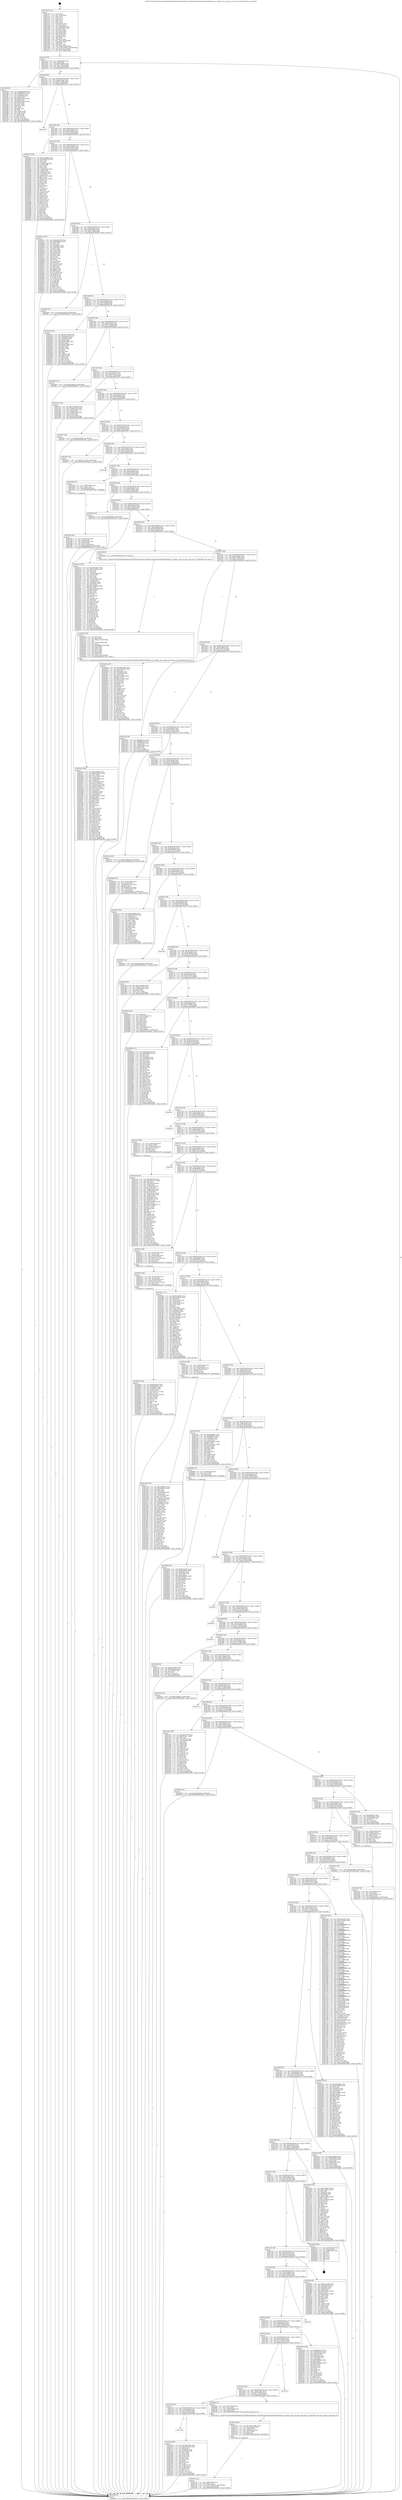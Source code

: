 digraph "0x401410" {
  label = "0x401410 (/mnt/c/Users/mathe/Desktop/tcc/POCII/binaries/extr_linuxdriversnetethernethisiliconhnshns_ae_adapt.c_hns_ae_get_q_num_per_vf_Final-ollvm.out::main(0))"
  labelloc = "t"
  node[shape=record]

  Entry [label="",width=0.3,height=0.3,shape=circle,fillcolor=black,style=filled]
  "0x40147f" [label="{
     0x40147f [32]\l
     | [instrs]\l
     &nbsp;&nbsp;0x40147f \<+6\>: mov -0xa8(%rbp),%eax\l
     &nbsp;&nbsp;0x401485 \<+2\>: mov %eax,%ecx\l
     &nbsp;&nbsp;0x401487 \<+6\>: sub $0x818d28f2,%ecx\l
     &nbsp;&nbsp;0x40148d \<+6\>: mov %eax,-0xbc(%rbp)\l
     &nbsp;&nbsp;0x401493 \<+6\>: mov %ecx,-0xc0(%rbp)\l
     &nbsp;&nbsp;0x401499 \<+6\>: je 0000000000401f56 \<main+0xb46\>\l
  }"]
  "0x401f56" [label="{
     0x401f56 [91]\l
     | [instrs]\l
     &nbsp;&nbsp;0x401f56 \<+5\>: mov $0xf0c6b558,%eax\l
     &nbsp;&nbsp;0x401f5b \<+5\>: mov $0xf8b88357,%ecx\l
     &nbsp;&nbsp;0x401f60 \<+7\>: mov 0x40505c,%edx\l
     &nbsp;&nbsp;0x401f67 \<+7\>: mov 0x405060,%esi\l
     &nbsp;&nbsp;0x401f6e \<+2\>: mov %edx,%edi\l
     &nbsp;&nbsp;0x401f70 \<+6\>: add $0x903c59c8,%edi\l
     &nbsp;&nbsp;0x401f76 \<+3\>: sub $0x1,%edi\l
     &nbsp;&nbsp;0x401f79 \<+6\>: sub $0x903c59c8,%edi\l
     &nbsp;&nbsp;0x401f7f \<+3\>: imul %edi,%edx\l
     &nbsp;&nbsp;0x401f82 \<+3\>: and $0x1,%edx\l
     &nbsp;&nbsp;0x401f85 \<+3\>: cmp $0x0,%edx\l
     &nbsp;&nbsp;0x401f88 \<+4\>: sete %r8b\l
     &nbsp;&nbsp;0x401f8c \<+3\>: cmp $0xa,%esi\l
     &nbsp;&nbsp;0x401f8f \<+4\>: setl %r9b\l
     &nbsp;&nbsp;0x401f93 \<+3\>: mov %r8b,%r10b\l
     &nbsp;&nbsp;0x401f96 \<+3\>: and %r9b,%r10b\l
     &nbsp;&nbsp;0x401f99 \<+3\>: xor %r9b,%r8b\l
     &nbsp;&nbsp;0x401f9c \<+3\>: or %r8b,%r10b\l
     &nbsp;&nbsp;0x401f9f \<+4\>: test $0x1,%r10b\l
     &nbsp;&nbsp;0x401fa3 \<+3\>: cmovne %ecx,%eax\l
     &nbsp;&nbsp;0x401fa6 \<+6\>: mov %eax,-0xa8(%rbp)\l
     &nbsp;&nbsp;0x401fac \<+5\>: jmp 0000000000402d0c \<main+0x18fc\>\l
  }"]
  "0x40149f" [label="{
     0x40149f [28]\l
     | [instrs]\l
     &nbsp;&nbsp;0x40149f \<+5\>: jmp 00000000004014a4 \<main+0x94\>\l
     &nbsp;&nbsp;0x4014a4 \<+6\>: mov -0xbc(%rbp),%eax\l
     &nbsp;&nbsp;0x4014aa \<+5\>: sub $0x86c1a08e,%eax\l
     &nbsp;&nbsp;0x4014af \<+6\>: mov %eax,-0xc4(%rbp)\l
     &nbsp;&nbsp;0x4014b5 \<+6\>: je 0000000000402cd7 \<main+0x18c7\>\l
  }"]
  Exit [label="",width=0.3,height=0.3,shape=circle,fillcolor=black,style=filled,peripheries=2]
  "0x402cd7" [label="{
     0x402cd7\l
  }", style=dashed]
  "0x4014bb" [label="{
     0x4014bb [28]\l
     | [instrs]\l
     &nbsp;&nbsp;0x4014bb \<+5\>: jmp 00000000004014c0 \<main+0xb0\>\l
     &nbsp;&nbsp;0x4014c0 \<+6\>: mov -0xbc(%rbp),%eax\l
     &nbsp;&nbsp;0x4014c6 \<+5\>: sub $0x872b8f8c,%eax\l
     &nbsp;&nbsp;0x4014cb \<+6\>: mov %eax,-0xc8(%rbp)\l
     &nbsp;&nbsp;0x4014d1 \<+6\>: je 0000000000402609 \<main+0x11f9\>\l
  }"]
  "0x402908" [label="{
     0x402908 [97]\l
     | [instrs]\l
     &nbsp;&nbsp;0x402908 \<+5\>: mov $0x86c1a08e,%ecx\l
     &nbsp;&nbsp;0x40290d \<+5\>: mov $0x47ebfbce,%edx\l
     &nbsp;&nbsp;0x402912 \<+7\>: mov 0x40505c,%esi\l
     &nbsp;&nbsp;0x402919 \<+8\>: mov 0x405060,%r8d\l
     &nbsp;&nbsp;0x402921 \<+3\>: mov %esi,%r9d\l
     &nbsp;&nbsp;0x402924 \<+7\>: add $0x248b09d6,%r9d\l
     &nbsp;&nbsp;0x40292b \<+4\>: sub $0x1,%r9d\l
     &nbsp;&nbsp;0x40292f \<+7\>: sub $0x248b09d6,%r9d\l
     &nbsp;&nbsp;0x402936 \<+4\>: imul %r9d,%esi\l
     &nbsp;&nbsp;0x40293a \<+3\>: and $0x1,%esi\l
     &nbsp;&nbsp;0x40293d \<+3\>: cmp $0x0,%esi\l
     &nbsp;&nbsp;0x402940 \<+4\>: sete %r10b\l
     &nbsp;&nbsp;0x402944 \<+4\>: cmp $0xa,%r8d\l
     &nbsp;&nbsp;0x402948 \<+4\>: setl %r11b\l
     &nbsp;&nbsp;0x40294c \<+3\>: mov %r10b,%bl\l
     &nbsp;&nbsp;0x40294f \<+3\>: and %r11b,%bl\l
     &nbsp;&nbsp;0x402952 \<+3\>: xor %r11b,%r10b\l
     &nbsp;&nbsp;0x402955 \<+3\>: or %r10b,%bl\l
     &nbsp;&nbsp;0x402958 \<+3\>: test $0x1,%bl\l
     &nbsp;&nbsp;0x40295b \<+3\>: cmovne %edx,%ecx\l
     &nbsp;&nbsp;0x40295e \<+6\>: mov %ecx,-0xa8(%rbp)\l
     &nbsp;&nbsp;0x402964 \<+5\>: jmp 0000000000402d0c \<main+0x18fc\>\l
  }"]
  "0x402609" [label="{
     0x402609 [169]\l
     | [instrs]\l
     &nbsp;&nbsp;0x402609 \<+5\>: mov $0x1430fabe,%eax\l
     &nbsp;&nbsp;0x40260e \<+5\>: mov $0x9a502036,%ecx\l
     &nbsp;&nbsp;0x402613 \<+2\>: mov $0x1,%dl\l
     &nbsp;&nbsp;0x402615 \<+2\>: xor %esi,%esi\l
     &nbsp;&nbsp;0x402617 \<+4\>: mov -0x60(%rbp),%rdi\l
     &nbsp;&nbsp;0x40261b \<+3\>: mov (%rdi),%r8d\l
     &nbsp;&nbsp;0x40261e \<+3\>: sub $0x1,%esi\l
     &nbsp;&nbsp;0x402621 \<+3\>: sub %esi,%r8d\l
     &nbsp;&nbsp;0x402624 \<+4\>: mov -0x60(%rbp),%rdi\l
     &nbsp;&nbsp;0x402628 \<+3\>: mov %r8d,(%rdi)\l
     &nbsp;&nbsp;0x40262b \<+7\>: mov 0x40505c,%esi\l
     &nbsp;&nbsp;0x402632 \<+8\>: mov 0x405060,%r8d\l
     &nbsp;&nbsp;0x40263a \<+3\>: mov %esi,%r9d\l
     &nbsp;&nbsp;0x40263d \<+7\>: add $0x5674727,%r9d\l
     &nbsp;&nbsp;0x402644 \<+4\>: sub $0x1,%r9d\l
     &nbsp;&nbsp;0x402648 \<+7\>: sub $0x5674727,%r9d\l
     &nbsp;&nbsp;0x40264f \<+4\>: imul %r9d,%esi\l
     &nbsp;&nbsp;0x402653 \<+3\>: and $0x1,%esi\l
     &nbsp;&nbsp;0x402656 \<+3\>: cmp $0x0,%esi\l
     &nbsp;&nbsp;0x402659 \<+4\>: sete %r10b\l
     &nbsp;&nbsp;0x40265d \<+4\>: cmp $0xa,%r8d\l
     &nbsp;&nbsp;0x402661 \<+4\>: setl %r11b\l
     &nbsp;&nbsp;0x402665 \<+3\>: mov %r10b,%bl\l
     &nbsp;&nbsp;0x402668 \<+3\>: xor $0xff,%bl\l
     &nbsp;&nbsp;0x40266b \<+3\>: mov %r11b,%r14b\l
     &nbsp;&nbsp;0x40266e \<+4\>: xor $0xff,%r14b\l
     &nbsp;&nbsp;0x402672 \<+3\>: xor $0x0,%dl\l
     &nbsp;&nbsp;0x402675 \<+3\>: mov %bl,%r15b\l
     &nbsp;&nbsp;0x402678 \<+4\>: and $0x0,%r15b\l
     &nbsp;&nbsp;0x40267c \<+3\>: and %dl,%r10b\l
     &nbsp;&nbsp;0x40267f \<+3\>: mov %r14b,%r12b\l
     &nbsp;&nbsp;0x402682 \<+4\>: and $0x0,%r12b\l
     &nbsp;&nbsp;0x402686 \<+3\>: and %dl,%r11b\l
     &nbsp;&nbsp;0x402689 \<+3\>: or %r10b,%r15b\l
     &nbsp;&nbsp;0x40268c \<+3\>: or %r11b,%r12b\l
     &nbsp;&nbsp;0x40268f \<+3\>: xor %r12b,%r15b\l
     &nbsp;&nbsp;0x402692 \<+3\>: or %r14b,%bl\l
     &nbsp;&nbsp;0x402695 \<+3\>: xor $0xff,%bl\l
     &nbsp;&nbsp;0x402698 \<+3\>: or $0x0,%dl\l
     &nbsp;&nbsp;0x40269b \<+2\>: and %dl,%bl\l
     &nbsp;&nbsp;0x40269d \<+3\>: or %bl,%r15b\l
     &nbsp;&nbsp;0x4026a0 \<+4\>: test $0x1,%r15b\l
     &nbsp;&nbsp;0x4026a4 \<+3\>: cmovne %ecx,%eax\l
     &nbsp;&nbsp;0x4026a7 \<+6\>: mov %eax,-0xa8(%rbp)\l
     &nbsp;&nbsp;0x4026ad \<+5\>: jmp 0000000000402d0c \<main+0x18fc\>\l
  }"]
  "0x4014d7" [label="{
     0x4014d7 [28]\l
     | [instrs]\l
     &nbsp;&nbsp;0x4014d7 \<+5\>: jmp 00000000004014dc \<main+0xcc\>\l
     &nbsp;&nbsp;0x4014dc \<+6\>: mov -0xbc(%rbp),%eax\l
     &nbsp;&nbsp;0x4014e2 \<+5\>: sub $0x94e5bb07,%eax\l
     &nbsp;&nbsp;0x4014e7 \<+6\>: mov %eax,-0xcc(%rbp)\l
     &nbsp;&nbsp;0x4014ed \<+6\>: je 000000000040207a \<main+0xc6a\>\l
  }"]
  "0x402801" [label="{
     0x402801 [100]\l
     | [instrs]\l
     &nbsp;&nbsp;0x402801 \<+5\>: mov $0x63b5afb7,%edx\l
     &nbsp;&nbsp;0x402806 \<+5\>: mov $0x98c8b254,%esi\l
     &nbsp;&nbsp;0x40280b \<+8\>: mov 0x40505c,%r8d\l
     &nbsp;&nbsp;0x402813 \<+8\>: mov 0x405060,%r9d\l
     &nbsp;&nbsp;0x40281b \<+3\>: mov %r8d,%r10d\l
     &nbsp;&nbsp;0x40281e \<+7\>: sub $0x7aba7071,%r10d\l
     &nbsp;&nbsp;0x402825 \<+4\>: sub $0x1,%r10d\l
     &nbsp;&nbsp;0x402829 \<+7\>: add $0x7aba7071,%r10d\l
     &nbsp;&nbsp;0x402830 \<+4\>: imul %r10d,%r8d\l
     &nbsp;&nbsp;0x402834 \<+4\>: and $0x1,%r8d\l
     &nbsp;&nbsp;0x402838 \<+4\>: cmp $0x0,%r8d\l
     &nbsp;&nbsp;0x40283c \<+4\>: sete %r11b\l
     &nbsp;&nbsp;0x402840 \<+4\>: cmp $0xa,%r9d\l
     &nbsp;&nbsp;0x402844 \<+3\>: setl %bl\l
     &nbsp;&nbsp;0x402847 \<+3\>: mov %r11b,%r14b\l
     &nbsp;&nbsp;0x40284a \<+3\>: and %bl,%r14b\l
     &nbsp;&nbsp;0x40284d \<+3\>: xor %bl,%r11b\l
     &nbsp;&nbsp;0x402850 \<+3\>: or %r11b,%r14b\l
     &nbsp;&nbsp;0x402853 \<+4\>: test $0x1,%r14b\l
     &nbsp;&nbsp;0x402857 \<+3\>: cmovne %esi,%edx\l
     &nbsp;&nbsp;0x40285a \<+6\>: mov %edx,-0xa8(%rbp)\l
     &nbsp;&nbsp;0x402860 \<+5\>: jmp 0000000000402d0c \<main+0x18fc\>\l
  }"]
  "0x40207a" [label="{
     0x40207a [137]\l
     | [instrs]\l
     &nbsp;&nbsp;0x40207a \<+5\>: mov $0x168e27f5,%eax\l
     &nbsp;&nbsp;0x40207f \<+5\>: mov $0xf36296d4,%ecx\l
     &nbsp;&nbsp;0x402084 \<+2\>: mov $0x1,%dl\l
     &nbsp;&nbsp;0x402086 \<+2\>: xor %esi,%esi\l
     &nbsp;&nbsp;0x402088 \<+7\>: mov 0x40505c,%edi\l
     &nbsp;&nbsp;0x40208f \<+8\>: mov 0x405060,%r8d\l
     &nbsp;&nbsp;0x402097 \<+3\>: sub $0x1,%esi\l
     &nbsp;&nbsp;0x40209a \<+3\>: mov %edi,%r9d\l
     &nbsp;&nbsp;0x40209d \<+3\>: add %esi,%r9d\l
     &nbsp;&nbsp;0x4020a0 \<+4\>: imul %r9d,%edi\l
     &nbsp;&nbsp;0x4020a4 \<+3\>: and $0x1,%edi\l
     &nbsp;&nbsp;0x4020a7 \<+3\>: cmp $0x0,%edi\l
     &nbsp;&nbsp;0x4020aa \<+4\>: sete %r10b\l
     &nbsp;&nbsp;0x4020ae \<+4\>: cmp $0xa,%r8d\l
     &nbsp;&nbsp;0x4020b2 \<+4\>: setl %r11b\l
     &nbsp;&nbsp;0x4020b6 \<+3\>: mov %r10b,%bl\l
     &nbsp;&nbsp;0x4020b9 \<+3\>: xor $0xff,%bl\l
     &nbsp;&nbsp;0x4020bc \<+3\>: mov %r11b,%r14b\l
     &nbsp;&nbsp;0x4020bf \<+4\>: xor $0xff,%r14b\l
     &nbsp;&nbsp;0x4020c3 \<+3\>: xor $0x1,%dl\l
     &nbsp;&nbsp;0x4020c6 \<+3\>: mov %bl,%r15b\l
     &nbsp;&nbsp;0x4020c9 \<+4\>: and $0xff,%r15b\l
     &nbsp;&nbsp;0x4020cd \<+3\>: and %dl,%r10b\l
     &nbsp;&nbsp;0x4020d0 \<+3\>: mov %r14b,%r12b\l
     &nbsp;&nbsp;0x4020d3 \<+4\>: and $0xff,%r12b\l
     &nbsp;&nbsp;0x4020d7 \<+3\>: and %dl,%r11b\l
     &nbsp;&nbsp;0x4020da \<+3\>: or %r10b,%r15b\l
     &nbsp;&nbsp;0x4020dd \<+3\>: or %r11b,%r12b\l
     &nbsp;&nbsp;0x4020e0 \<+3\>: xor %r12b,%r15b\l
     &nbsp;&nbsp;0x4020e3 \<+3\>: or %r14b,%bl\l
     &nbsp;&nbsp;0x4020e6 \<+3\>: xor $0xff,%bl\l
     &nbsp;&nbsp;0x4020e9 \<+3\>: or $0x1,%dl\l
     &nbsp;&nbsp;0x4020ec \<+2\>: and %dl,%bl\l
     &nbsp;&nbsp;0x4020ee \<+3\>: or %bl,%r15b\l
     &nbsp;&nbsp;0x4020f1 \<+4\>: test $0x1,%r15b\l
     &nbsp;&nbsp;0x4020f5 \<+3\>: cmovne %ecx,%eax\l
     &nbsp;&nbsp;0x4020f8 \<+6\>: mov %eax,-0xa8(%rbp)\l
     &nbsp;&nbsp;0x4020fe \<+5\>: jmp 0000000000402d0c \<main+0x18fc\>\l
  }"]
  "0x4014f3" [label="{
     0x4014f3 [28]\l
     | [instrs]\l
     &nbsp;&nbsp;0x4014f3 \<+5\>: jmp 00000000004014f8 \<main+0xe8\>\l
     &nbsp;&nbsp;0x4014f8 \<+6\>: mov -0xbc(%rbp),%eax\l
     &nbsp;&nbsp;0x4014fe \<+5\>: sub $0x98c8b254,%eax\l
     &nbsp;&nbsp;0x401503 \<+6\>: mov %eax,-0xd0(%rbp)\l
     &nbsp;&nbsp;0x401509 \<+6\>: je 0000000000402865 \<main+0x1455\>\l
  }"]
  "0x4027e7" [label="{
     0x4027e7 [26]\l
     | [instrs]\l
     &nbsp;&nbsp;0x4027e7 \<+4\>: mov -0x78(%rbp),%rax\l
     &nbsp;&nbsp;0x4027eb \<+3\>: mov (%rax),%rax\l
     &nbsp;&nbsp;0x4027ee \<+4\>: mov -0x40(%rbp),%rcx\l
     &nbsp;&nbsp;0x4027f2 \<+3\>: movslq (%rcx),%rcx\l
     &nbsp;&nbsp;0x4027f5 \<+4\>: mov (%rax,%rcx,8),%rax\l
     &nbsp;&nbsp;0x4027f9 \<+3\>: mov %rax,%rdi\l
     &nbsp;&nbsp;0x4027fc \<+5\>: call 0000000000401030 \<free@plt\>\l
     | [calls]\l
     &nbsp;&nbsp;0x401030 \{1\} (unknown)\l
  }"]
  "0x402865" [label="{
     0x402865 [15]\l
     | [instrs]\l
     &nbsp;&nbsp;0x402865 \<+10\>: movl $0xe1f2e439,-0xa8(%rbp)\l
     &nbsp;&nbsp;0x40286f \<+5\>: jmp 0000000000402d0c \<main+0x18fc\>\l
  }"]
  "0x40150f" [label="{
     0x40150f [28]\l
     | [instrs]\l
     &nbsp;&nbsp;0x40150f \<+5\>: jmp 0000000000401514 \<main+0x104\>\l
     &nbsp;&nbsp;0x401514 \<+6\>: mov -0xbc(%rbp),%eax\l
     &nbsp;&nbsp;0x40151a \<+5\>: sub $0x9a2ef9d9,%eax\l
     &nbsp;&nbsp;0x40151f \<+6\>: mov %eax,-0xd4(%rbp)\l
     &nbsp;&nbsp;0x401525 \<+6\>: je 0000000000402479 \<main+0x1069\>\l
  }"]
  "0x40272c" [label="{
     0x40272c [31]\l
     | [instrs]\l
     &nbsp;&nbsp;0x40272c \<+4\>: mov -0x40(%rbp),%rcx\l
     &nbsp;&nbsp;0x402730 \<+6\>: movl $0x0,(%rcx)\l
     &nbsp;&nbsp;0x402736 \<+10\>: movl $0xc2043574,-0xa8(%rbp)\l
     &nbsp;&nbsp;0x402740 \<+6\>: mov %eax,-0x1b0(%rbp)\l
     &nbsp;&nbsp;0x402746 \<+5\>: jmp 0000000000402d0c \<main+0x18fc\>\l
  }"]
  "0x402479" [label="{
     0x402479 [91]\l
     | [instrs]\l
     &nbsp;&nbsp;0x402479 \<+5\>: mov $0x39b7ada0,%eax\l
     &nbsp;&nbsp;0x40247e \<+5\>: mov $0xbe12c88e,%ecx\l
     &nbsp;&nbsp;0x402483 \<+7\>: mov 0x40505c,%edx\l
     &nbsp;&nbsp;0x40248a \<+7\>: mov 0x405060,%esi\l
     &nbsp;&nbsp;0x402491 \<+2\>: mov %edx,%edi\l
     &nbsp;&nbsp;0x402493 \<+6\>: sub $0x9010eff4,%edi\l
     &nbsp;&nbsp;0x402499 \<+3\>: sub $0x1,%edi\l
     &nbsp;&nbsp;0x40249c \<+6\>: add $0x9010eff4,%edi\l
     &nbsp;&nbsp;0x4024a2 \<+3\>: imul %edi,%edx\l
     &nbsp;&nbsp;0x4024a5 \<+3\>: and $0x1,%edx\l
     &nbsp;&nbsp;0x4024a8 \<+3\>: cmp $0x0,%edx\l
     &nbsp;&nbsp;0x4024ab \<+4\>: sete %r8b\l
     &nbsp;&nbsp;0x4024af \<+3\>: cmp $0xa,%esi\l
     &nbsp;&nbsp;0x4024b2 \<+4\>: setl %r9b\l
     &nbsp;&nbsp;0x4024b6 \<+3\>: mov %r8b,%r10b\l
     &nbsp;&nbsp;0x4024b9 \<+3\>: and %r9b,%r10b\l
     &nbsp;&nbsp;0x4024bc \<+3\>: xor %r9b,%r8b\l
     &nbsp;&nbsp;0x4024bf \<+3\>: or %r8b,%r10b\l
     &nbsp;&nbsp;0x4024c2 \<+4\>: test $0x1,%r10b\l
     &nbsp;&nbsp;0x4024c6 \<+3\>: cmovne %ecx,%eax\l
     &nbsp;&nbsp;0x4024c9 \<+6\>: mov %eax,-0xa8(%rbp)\l
     &nbsp;&nbsp;0x4024cf \<+5\>: jmp 0000000000402d0c \<main+0x18fc\>\l
  }"]
  "0x40152b" [label="{
     0x40152b [28]\l
     | [instrs]\l
     &nbsp;&nbsp;0x40152b \<+5\>: jmp 0000000000401530 \<main+0x120\>\l
     &nbsp;&nbsp;0x401530 \<+6\>: mov -0xbc(%rbp),%eax\l
     &nbsp;&nbsp;0x401536 \<+5\>: sub $0x9a502036,%eax\l
     &nbsp;&nbsp;0x40153b \<+6\>: mov %eax,-0xd8(%rbp)\l
     &nbsp;&nbsp;0x401541 \<+6\>: je 00000000004026b2 \<main+0x12a2\>\l
  }"]
  "0x40270f" [label="{
     0x40270f [29]\l
     | [instrs]\l
     &nbsp;&nbsp;0x40270f \<+10\>: movabs $0x4030b6,%rdi\l
     &nbsp;&nbsp;0x402719 \<+4\>: mov -0x48(%rbp),%rcx\l
     &nbsp;&nbsp;0x40271d \<+2\>: mov %eax,(%rcx)\l
     &nbsp;&nbsp;0x40271f \<+4\>: mov -0x48(%rbp),%rcx\l
     &nbsp;&nbsp;0x402723 \<+2\>: mov (%rcx),%esi\l
     &nbsp;&nbsp;0x402725 \<+2\>: mov $0x0,%al\l
     &nbsp;&nbsp;0x402727 \<+5\>: call 0000000000401040 \<printf@plt\>\l
     | [calls]\l
     &nbsp;&nbsp;0x401040 \{1\} (unknown)\l
  }"]
  "0x4026b2" [label="{
     0x4026b2 [15]\l
     | [instrs]\l
     &nbsp;&nbsp;0x4026b2 \<+10\>: movl $0x818d28f2,-0xa8(%rbp)\l
     &nbsp;&nbsp;0x4026bc \<+5\>: jmp 0000000000402d0c \<main+0x18fc\>\l
  }"]
  "0x401547" [label="{
     0x401547 [28]\l
     | [instrs]\l
     &nbsp;&nbsp;0x401547 \<+5\>: jmp 000000000040154c \<main+0x13c\>\l
     &nbsp;&nbsp;0x40154c \<+6\>: mov -0xbc(%rbp),%eax\l
     &nbsp;&nbsp;0x401552 \<+5\>: sub $0x9d394a1a,%eax\l
     &nbsp;&nbsp;0x401557 \<+6\>: mov %eax,-0xdc(%rbp)\l
     &nbsp;&nbsp;0x40155d \<+6\>: je 0000000000401dc7 \<main+0x9b7\>\l
  }"]
  "0x401adb" [label="{
     0x401adb\l
  }", style=dashed]
  "0x401dc7" [label="{
     0x401dc7 [36]\l
     | [instrs]\l
     &nbsp;&nbsp;0x401dc7 \<+5\>: mov $0x779cabbc,%eax\l
     &nbsp;&nbsp;0x401dcc \<+5\>: mov $0x5de7a54d,%ecx\l
     &nbsp;&nbsp;0x401dd1 \<+4\>: mov -0x70(%rbp),%rdx\l
     &nbsp;&nbsp;0x401dd5 \<+2\>: mov (%rdx),%esi\l
     &nbsp;&nbsp;0x401dd7 \<+4\>: mov -0x80(%rbp),%rdx\l
     &nbsp;&nbsp;0x401ddb \<+2\>: cmp (%rdx),%esi\l
     &nbsp;&nbsp;0x401ddd \<+3\>: cmovl %ecx,%eax\l
     &nbsp;&nbsp;0x401de0 \<+6\>: mov %eax,-0xa8(%rbp)\l
     &nbsp;&nbsp;0x401de6 \<+5\>: jmp 0000000000402d0c \<main+0x18fc\>\l
  }"]
  "0x401563" [label="{
     0x401563 [28]\l
     | [instrs]\l
     &nbsp;&nbsp;0x401563 \<+5\>: jmp 0000000000401568 \<main+0x158\>\l
     &nbsp;&nbsp;0x401568 \<+6\>: mov -0xbc(%rbp),%eax\l
     &nbsp;&nbsp;0x40156e \<+5\>: sub $0xa40f9cec,%eax\l
     &nbsp;&nbsp;0x401573 \<+6\>: mov %eax,-0xe0(%rbp)\l
     &nbsp;&nbsp;0x401579 \<+6\>: je 0000000000401f47 \<main+0xb37\>\l
  }"]
  "0x40236b" [label="{
     0x40236b [86]\l
     | [instrs]\l
     &nbsp;&nbsp;0x40236b \<+5\>: mov $0x75bcc962,%eax\l
     &nbsp;&nbsp;0x402370 \<+5\>: mov $0xb847daa4,%ecx\l
     &nbsp;&nbsp;0x402375 \<+2\>: xor %edx,%edx\l
     &nbsp;&nbsp;0x402377 \<+7\>: mov 0x40505c,%esi\l
     &nbsp;&nbsp;0x40237e \<+7\>: mov 0x405060,%edi\l
     &nbsp;&nbsp;0x402385 \<+3\>: sub $0x1,%edx\l
     &nbsp;&nbsp;0x402388 \<+3\>: mov %esi,%r8d\l
     &nbsp;&nbsp;0x40238b \<+3\>: add %edx,%r8d\l
     &nbsp;&nbsp;0x40238e \<+4\>: imul %r8d,%esi\l
     &nbsp;&nbsp;0x402392 \<+3\>: and $0x1,%esi\l
     &nbsp;&nbsp;0x402395 \<+3\>: cmp $0x0,%esi\l
     &nbsp;&nbsp;0x402398 \<+4\>: sete %r9b\l
     &nbsp;&nbsp;0x40239c \<+3\>: cmp $0xa,%edi\l
     &nbsp;&nbsp;0x40239f \<+4\>: setl %r10b\l
     &nbsp;&nbsp;0x4023a3 \<+3\>: mov %r9b,%r11b\l
     &nbsp;&nbsp;0x4023a6 \<+3\>: and %r10b,%r11b\l
     &nbsp;&nbsp;0x4023a9 \<+3\>: xor %r10b,%r9b\l
     &nbsp;&nbsp;0x4023ac \<+3\>: or %r9b,%r11b\l
     &nbsp;&nbsp;0x4023af \<+4\>: test $0x1,%r11b\l
     &nbsp;&nbsp;0x4023b3 \<+3\>: cmovne %ecx,%eax\l
     &nbsp;&nbsp;0x4023b6 \<+6\>: mov %eax,-0xa8(%rbp)\l
     &nbsp;&nbsp;0x4023bc \<+5\>: jmp 0000000000402d0c \<main+0x18fc\>\l
  }"]
  "0x401f47" [label="{
     0x401f47 [15]\l
     | [instrs]\l
     &nbsp;&nbsp;0x401f47 \<+10\>: movl $0x818d28f2,-0xa8(%rbp)\l
     &nbsp;&nbsp;0x401f51 \<+5\>: jmp 0000000000402d0c \<main+0x18fc\>\l
  }"]
  "0x40157f" [label="{
     0x40157f [28]\l
     | [instrs]\l
     &nbsp;&nbsp;0x40157f \<+5\>: jmp 0000000000401584 \<main+0x174\>\l
     &nbsp;&nbsp;0x401584 \<+6\>: mov -0xbc(%rbp),%eax\l
     &nbsp;&nbsp;0x40158a \<+5\>: sub $0xa484c3ed,%eax\l
     &nbsp;&nbsp;0x40158f \<+6\>: mov %eax,-0xe4(%rbp)\l
     &nbsp;&nbsp;0x401595 \<+6\>: je 0000000000402567 \<main+0x1157\>\l
  }"]
  "0x401abf" [label="{
     0x401abf [28]\l
     | [instrs]\l
     &nbsp;&nbsp;0x401abf \<+5\>: jmp 0000000000401ac4 \<main+0x6b4\>\l
     &nbsp;&nbsp;0x401ac4 \<+6\>: mov -0xbc(%rbp),%eax\l
     &nbsp;&nbsp;0x401aca \<+5\>: sub $0x7ce0fd2e,%eax\l
     &nbsp;&nbsp;0x401acf \<+6\>: mov %eax,-0x1a4(%rbp)\l
     &nbsp;&nbsp;0x401ad5 \<+6\>: je 000000000040236b \<main+0xf5b\>\l
  }"]
  "0x402567" [label="{
     0x402567 [15]\l
     | [instrs]\l
     &nbsp;&nbsp;0x402567 \<+10\>: movl $0x5717e94c,-0xa8(%rbp)\l
     &nbsp;&nbsp;0x402571 \<+5\>: jmp 0000000000402d0c \<main+0x18fc\>\l
  }"]
  "0x40159b" [label="{
     0x40159b [28]\l
     | [instrs]\l
     &nbsp;&nbsp;0x40159b \<+5\>: jmp 00000000004015a0 \<main+0x190\>\l
     &nbsp;&nbsp;0x4015a0 \<+6\>: mov -0xbc(%rbp),%eax\l
     &nbsp;&nbsp;0x4015a6 \<+5\>: sub $0xa4c0e7bc,%eax\l
     &nbsp;&nbsp;0x4015ab \<+6\>: mov %eax,-0xe8(%rbp)\l
     &nbsp;&nbsp;0x4015b1 \<+6\>: je 0000000000402ab8 \<main+0x16a8\>\l
  }"]
  "0x4026fa" [label="{
     0x4026fa [21]\l
     | [instrs]\l
     &nbsp;&nbsp;0x4026fa \<+4\>: mov -0x78(%rbp),%rax\l
     &nbsp;&nbsp;0x4026fe \<+3\>: mov (%rax),%rdi\l
     &nbsp;&nbsp;0x402701 \<+7\>: mov -0x88(%rbp),%rax\l
     &nbsp;&nbsp;0x402708 \<+2\>: mov (%rax),%esi\l
     &nbsp;&nbsp;0x40270a \<+5\>: call 00000000004013f0 \<hns_ae_get_q_num_per_vf\>\l
     | [calls]\l
     &nbsp;&nbsp;0x4013f0 \{1\} (/mnt/c/Users/mathe/Desktop/tcc/POCII/binaries/extr_linuxdriversnetethernethisiliconhnshns_ae_adapt.c_hns_ae_get_q_num_per_vf_Final-ollvm.out::hns_ae_get_q_num_per_vf)\l
  }"]
  "0x402ab8" [label="{
     0x402ab8\l
  }", style=dashed]
  "0x4015b7" [label="{
     0x4015b7 [28]\l
     | [instrs]\l
     &nbsp;&nbsp;0x4015b7 \<+5\>: jmp 00000000004015bc \<main+0x1ac\>\l
     &nbsp;&nbsp;0x4015bc \<+6\>: mov -0xbc(%rbp),%eax\l
     &nbsp;&nbsp;0x4015c2 \<+5\>: sub $0xad023df4,%eax\l
     &nbsp;&nbsp;0x4015c7 \<+6\>: mov %eax,-0xec(%rbp)\l
     &nbsp;&nbsp;0x4015cd \<+6\>: je 0000000000401d28 \<main+0x918\>\l
  }"]
  "0x401aa3" [label="{
     0x401aa3 [28]\l
     | [instrs]\l
     &nbsp;&nbsp;0x401aa3 \<+5\>: jmp 0000000000401aa8 \<main+0x698\>\l
     &nbsp;&nbsp;0x401aa8 \<+6\>: mov -0xbc(%rbp),%eax\l
     &nbsp;&nbsp;0x401aae \<+5\>: sub $0x779cabbc,%eax\l
     &nbsp;&nbsp;0x401ab3 \<+6\>: mov %eax,-0x1a0(%rbp)\l
     &nbsp;&nbsp;0x401ab9 \<+6\>: je 00000000004026fa \<main+0x12ea\>\l
  }"]
  "0x401d28" [label="{
     0x401d28 [19]\l
     | [instrs]\l
     &nbsp;&nbsp;0x401d28 \<+7\>: mov -0x98(%rbp),%rax\l
     &nbsp;&nbsp;0x401d2f \<+3\>: mov (%rax),%rax\l
     &nbsp;&nbsp;0x401d32 \<+4\>: mov 0x8(%rax),%rdi\l
     &nbsp;&nbsp;0x401d36 \<+5\>: call 0000000000401060 \<atoi@plt\>\l
     | [calls]\l
     &nbsp;&nbsp;0x401060 \{1\} (unknown)\l
  }"]
  "0x4015d3" [label="{
     0x4015d3 [28]\l
     | [instrs]\l
     &nbsp;&nbsp;0x4015d3 \<+5\>: jmp 00000000004015d8 \<main+0x1c8\>\l
     &nbsp;&nbsp;0x4015d8 \<+6\>: mov -0xbc(%rbp),%eax\l
     &nbsp;&nbsp;0x4015de \<+5\>: sub $0xb6c7666a,%eax\l
     &nbsp;&nbsp;0x4015e3 \<+6\>: mov %eax,-0xf0(%rbp)\l
     &nbsp;&nbsp;0x4015e9 \<+6\>: je 000000000040246a \<main+0x105a\>\l
  }"]
  "0x402c2e" [label="{
     0x402c2e\l
  }", style=dashed]
  "0x40246a" [label="{
     0x40246a [15]\l
     | [instrs]\l
     &nbsp;&nbsp;0x40246a \<+10\>: movl $0x57df928c,-0xa8(%rbp)\l
     &nbsp;&nbsp;0x402474 \<+5\>: jmp 0000000000402d0c \<main+0x18fc\>\l
  }"]
  "0x4015ef" [label="{
     0x4015ef [28]\l
     | [instrs]\l
     &nbsp;&nbsp;0x4015ef \<+5\>: jmp 00000000004015f4 \<main+0x1e4\>\l
     &nbsp;&nbsp;0x4015f4 \<+6\>: mov -0xbc(%rbp),%eax\l
     &nbsp;&nbsp;0x4015fa \<+5\>: sub $0xb847daa4,%eax\l
     &nbsp;&nbsp;0x4015ff \<+6\>: mov %eax,-0xf4(%rbp)\l
     &nbsp;&nbsp;0x401605 \<+6\>: je 00000000004023c1 \<main+0xfb1\>\l
  }"]
  "0x401a87" [label="{
     0x401a87 [28]\l
     | [instrs]\l
     &nbsp;&nbsp;0x401a87 \<+5\>: jmp 0000000000401a8c \<main+0x67c\>\l
     &nbsp;&nbsp;0x401a8c \<+6\>: mov -0xbc(%rbp),%eax\l
     &nbsp;&nbsp;0x401a92 \<+5\>: sub $0x75bcc962,%eax\l
     &nbsp;&nbsp;0x401a97 \<+6\>: mov %eax,-0x19c(%rbp)\l
     &nbsp;&nbsp;0x401a9d \<+6\>: je 0000000000402c2e \<main+0x181e\>\l
  }"]
  "0x4023c1" [label="{
     0x4023c1 [169]\l
     | [instrs]\l
     &nbsp;&nbsp;0x4023c1 \<+5\>: mov $0x75bcc962,%eax\l
     &nbsp;&nbsp;0x4023c6 \<+5\>: mov $0xb6c7666a,%ecx\l
     &nbsp;&nbsp;0x4023cb \<+2\>: mov $0x1,%dl\l
     &nbsp;&nbsp;0x4023cd \<+2\>: xor %esi,%esi\l
     &nbsp;&nbsp;0x4023cf \<+4\>: mov -0x50(%rbp),%rdi\l
     &nbsp;&nbsp;0x4023d3 \<+3\>: mov (%rdi),%r8d\l
     &nbsp;&nbsp;0x4023d6 \<+3\>: sub $0x1,%esi\l
     &nbsp;&nbsp;0x4023d9 \<+3\>: sub %esi,%r8d\l
     &nbsp;&nbsp;0x4023dc \<+4\>: mov -0x50(%rbp),%rdi\l
     &nbsp;&nbsp;0x4023e0 \<+3\>: mov %r8d,(%rdi)\l
     &nbsp;&nbsp;0x4023e3 \<+7\>: mov 0x40505c,%esi\l
     &nbsp;&nbsp;0x4023ea \<+8\>: mov 0x405060,%r8d\l
     &nbsp;&nbsp;0x4023f2 \<+3\>: mov %esi,%r9d\l
     &nbsp;&nbsp;0x4023f5 \<+7\>: add $0x12e4bd20,%r9d\l
     &nbsp;&nbsp;0x4023fc \<+4\>: sub $0x1,%r9d\l
     &nbsp;&nbsp;0x402400 \<+7\>: sub $0x12e4bd20,%r9d\l
     &nbsp;&nbsp;0x402407 \<+4\>: imul %r9d,%esi\l
     &nbsp;&nbsp;0x40240b \<+3\>: and $0x1,%esi\l
     &nbsp;&nbsp;0x40240e \<+3\>: cmp $0x0,%esi\l
     &nbsp;&nbsp;0x402411 \<+4\>: sete %r10b\l
     &nbsp;&nbsp;0x402415 \<+4\>: cmp $0xa,%r8d\l
     &nbsp;&nbsp;0x402419 \<+4\>: setl %r11b\l
     &nbsp;&nbsp;0x40241d \<+3\>: mov %r10b,%bl\l
     &nbsp;&nbsp;0x402420 \<+3\>: xor $0xff,%bl\l
     &nbsp;&nbsp;0x402423 \<+3\>: mov %r11b,%r14b\l
     &nbsp;&nbsp;0x402426 \<+4\>: xor $0xff,%r14b\l
     &nbsp;&nbsp;0x40242a \<+3\>: xor $0x0,%dl\l
     &nbsp;&nbsp;0x40242d \<+3\>: mov %bl,%r15b\l
     &nbsp;&nbsp;0x402430 \<+4\>: and $0x0,%r15b\l
     &nbsp;&nbsp;0x402434 \<+3\>: and %dl,%r10b\l
     &nbsp;&nbsp;0x402437 \<+3\>: mov %r14b,%r12b\l
     &nbsp;&nbsp;0x40243a \<+4\>: and $0x0,%r12b\l
     &nbsp;&nbsp;0x40243e \<+3\>: and %dl,%r11b\l
     &nbsp;&nbsp;0x402441 \<+3\>: or %r10b,%r15b\l
     &nbsp;&nbsp;0x402444 \<+3\>: or %r11b,%r12b\l
     &nbsp;&nbsp;0x402447 \<+3\>: xor %r12b,%r15b\l
     &nbsp;&nbsp;0x40244a \<+3\>: or %r14b,%bl\l
     &nbsp;&nbsp;0x40244d \<+3\>: xor $0xff,%bl\l
     &nbsp;&nbsp;0x402450 \<+3\>: or $0x0,%dl\l
     &nbsp;&nbsp;0x402453 \<+2\>: and %dl,%bl\l
     &nbsp;&nbsp;0x402455 \<+3\>: or %bl,%r15b\l
     &nbsp;&nbsp;0x402458 \<+4\>: test $0x1,%r15b\l
     &nbsp;&nbsp;0x40245c \<+3\>: cmovne %ecx,%eax\l
     &nbsp;&nbsp;0x40245f \<+6\>: mov %eax,-0xa8(%rbp)\l
     &nbsp;&nbsp;0x402465 \<+5\>: jmp 0000000000402d0c \<main+0x18fc\>\l
  }"]
  "0x40160b" [label="{
     0x40160b [28]\l
     | [instrs]\l
     &nbsp;&nbsp;0x40160b \<+5\>: jmp 0000000000401610 \<main+0x200\>\l
     &nbsp;&nbsp;0x401610 \<+6\>: mov -0xbc(%rbp),%eax\l
     &nbsp;&nbsp;0x401616 \<+5\>: sub $0xb8919399,%eax\l
     &nbsp;&nbsp;0x40161b \<+6\>: mov %eax,-0xf8(%rbp)\l
     &nbsp;&nbsp;0x401621 \<+6\>: je 0000000000402269 \<main+0xe59\>\l
  }"]
  "0x402a24" [label="{
     0x402a24 [109]\l
     | [instrs]\l
     &nbsp;&nbsp;0x402a24 \<+5\>: mov $0xf623427d,%eax\l
     &nbsp;&nbsp;0x402a29 \<+5\>: mov $0xd6b45e4a,%ecx\l
     &nbsp;&nbsp;0x402a2e \<+7\>: mov -0xa0(%rbp),%rdx\l
     &nbsp;&nbsp;0x402a35 \<+6\>: movl $0x0,(%rdx)\l
     &nbsp;&nbsp;0x402a3b \<+7\>: mov 0x40505c,%esi\l
     &nbsp;&nbsp;0x402a42 \<+7\>: mov 0x405060,%edi\l
     &nbsp;&nbsp;0x402a49 \<+3\>: mov %esi,%r8d\l
     &nbsp;&nbsp;0x402a4c \<+7\>: sub $0x39883b2e,%r8d\l
     &nbsp;&nbsp;0x402a53 \<+4\>: sub $0x1,%r8d\l
     &nbsp;&nbsp;0x402a57 \<+7\>: add $0x39883b2e,%r8d\l
     &nbsp;&nbsp;0x402a5e \<+4\>: imul %r8d,%esi\l
     &nbsp;&nbsp;0x402a62 \<+3\>: and $0x1,%esi\l
     &nbsp;&nbsp;0x402a65 \<+3\>: cmp $0x0,%esi\l
     &nbsp;&nbsp;0x402a68 \<+4\>: sete %r9b\l
     &nbsp;&nbsp;0x402a6c \<+3\>: cmp $0xa,%edi\l
     &nbsp;&nbsp;0x402a6f \<+4\>: setl %r10b\l
     &nbsp;&nbsp;0x402a73 \<+3\>: mov %r9b,%r11b\l
     &nbsp;&nbsp;0x402a76 \<+3\>: and %r10b,%r11b\l
     &nbsp;&nbsp;0x402a79 \<+3\>: xor %r10b,%r9b\l
     &nbsp;&nbsp;0x402a7c \<+3\>: or %r9b,%r11b\l
     &nbsp;&nbsp;0x402a7f \<+4\>: test $0x1,%r11b\l
     &nbsp;&nbsp;0x402a83 \<+3\>: cmovne %ecx,%eax\l
     &nbsp;&nbsp;0x402a86 \<+6\>: mov %eax,-0xa8(%rbp)\l
     &nbsp;&nbsp;0x402a8c \<+5\>: jmp 0000000000402d0c \<main+0x18fc\>\l
  }"]
  "0x402269" [label="{
     0x402269 [5]\l
     | [instrs]\l
     &nbsp;&nbsp;0x402269 \<+5\>: call 0000000000401160 \<next_i\>\l
     | [calls]\l
     &nbsp;&nbsp;0x401160 \{1\} (/mnt/c/Users/mathe/Desktop/tcc/POCII/binaries/extr_linuxdriversnetethernethisiliconhnshns_ae_adapt.c_hns_ae_get_q_num_per_vf_Final-ollvm.out::next_i)\l
  }"]
  "0x401627" [label="{
     0x401627 [28]\l
     | [instrs]\l
     &nbsp;&nbsp;0x401627 \<+5\>: jmp 000000000040162c \<main+0x21c\>\l
     &nbsp;&nbsp;0x40162c \<+6\>: mov -0xbc(%rbp),%eax\l
     &nbsp;&nbsp;0x401632 \<+5\>: sub $0xbe12c88e,%eax\l
     &nbsp;&nbsp;0x401637 \<+6\>: mov %eax,-0xfc(%rbp)\l
     &nbsp;&nbsp;0x40163d \<+6\>: je 00000000004024d4 \<main+0x10c4\>\l
  }"]
  "0x401a6b" [label="{
     0x401a6b [28]\l
     | [instrs]\l
     &nbsp;&nbsp;0x401a6b \<+5\>: jmp 0000000000401a70 \<main+0x660\>\l
     &nbsp;&nbsp;0x401a70 \<+6\>: mov -0xbc(%rbp),%eax\l
     &nbsp;&nbsp;0x401a76 \<+5\>: sub $0x6e889ca9,%eax\l
     &nbsp;&nbsp;0x401a7b \<+6\>: mov %eax,-0x198(%rbp)\l
     &nbsp;&nbsp;0x401a81 \<+6\>: je 0000000000402a24 \<main+0x1614\>\l
  }"]
  "0x4024d4" [label="{
     0x4024d4 [147]\l
     | [instrs]\l
     &nbsp;&nbsp;0x4024d4 \<+5\>: mov $0x39b7ada0,%eax\l
     &nbsp;&nbsp;0x4024d9 \<+5\>: mov $0xa484c3ed,%ecx\l
     &nbsp;&nbsp;0x4024de \<+2\>: mov $0x1,%dl\l
     &nbsp;&nbsp;0x4024e0 \<+7\>: mov 0x40505c,%esi\l
     &nbsp;&nbsp;0x4024e7 \<+7\>: mov 0x405060,%edi\l
     &nbsp;&nbsp;0x4024ee \<+3\>: mov %esi,%r8d\l
     &nbsp;&nbsp;0x4024f1 \<+7\>: sub $0xb7c2aefd,%r8d\l
     &nbsp;&nbsp;0x4024f8 \<+4\>: sub $0x1,%r8d\l
     &nbsp;&nbsp;0x4024fc \<+7\>: add $0xb7c2aefd,%r8d\l
     &nbsp;&nbsp;0x402503 \<+4\>: imul %r8d,%esi\l
     &nbsp;&nbsp;0x402507 \<+3\>: and $0x1,%esi\l
     &nbsp;&nbsp;0x40250a \<+3\>: cmp $0x0,%esi\l
     &nbsp;&nbsp;0x40250d \<+4\>: sete %r9b\l
     &nbsp;&nbsp;0x402511 \<+3\>: cmp $0xa,%edi\l
     &nbsp;&nbsp;0x402514 \<+4\>: setl %r10b\l
     &nbsp;&nbsp;0x402518 \<+3\>: mov %r9b,%r11b\l
     &nbsp;&nbsp;0x40251b \<+4\>: xor $0xff,%r11b\l
     &nbsp;&nbsp;0x40251f \<+3\>: mov %r10b,%bl\l
     &nbsp;&nbsp;0x402522 \<+3\>: xor $0xff,%bl\l
     &nbsp;&nbsp;0x402525 \<+3\>: xor $0x0,%dl\l
     &nbsp;&nbsp;0x402528 \<+3\>: mov %r11b,%r14b\l
     &nbsp;&nbsp;0x40252b \<+4\>: and $0x0,%r14b\l
     &nbsp;&nbsp;0x40252f \<+3\>: and %dl,%r9b\l
     &nbsp;&nbsp;0x402532 \<+3\>: mov %bl,%r15b\l
     &nbsp;&nbsp;0x402535 \<+4\>: and $0x0,%r15b\l
     &nbsp;&nbsp;0x402539 \<+3\>: and %dl,%r10b\l
     &nbsp;&nbsp;0x40253c \<+3\>: or %r9b,%r14b\l
     &nbsp;&nbsp;0x40253f \<+3\>: or %r10b,%r15b\l
     &nbsp;&nbsp;0x402542 \<+3\>: xor %r15b,%r14b\l
     &nbsp;&nbsp;0x402545 \<+3\>: or %bl,%r11b\l
     &nbsp;&nbsp;0x402548 \<+4\>: xor $0xff,%r11b\l
     &nbsp;&nbsp;0x40254c \<+3\>: or $0x0,%dl\l
     &nbsp;&nbsp;0x40254f \<+3\>: and %dl,%r11b\l
     &nbsp;&nbsp;0x402552 \<+3\>: or %r11b,%r14b\l
     &nbsp;&nbsp;0x402555 \<+4\>: test $0x1,%r14b\l
     &nbsp;&nbsp;0x402559 \<+3\>: cmovne %ecx,%eax\l
     &nbsp;&nbsp;0x40255c \<+6\>: mov %eax,-0xa8(%rbp)\l
     &nbsp;&nbsp;0x402562 \<+5\>: jmp 0000000000402d0c \<main+0x18fc\>\l
  }"]
  "0x401643" [label="{
     0x401643 [28]\l
     | [instrs]\l
     &nbsp;&nbsp;0x401643 \<+5\>: jmp 0000000000401648 \<main+0x238\>\l
     &nbsp;&nbsp;0x401648 \<+6\>: mov -0xbc(%rbp),%eax\l
     &nbsp;&nbsp;0x40164e \<+5\>: sub $0xc2043574,%eax\l
     &nbsp;&nbsp;0x401653 \<+6\>: mov %eax,-0x100(%rbp)\l
     &nbsp;&nbsp;0x401659 \<+6\>: je 000000000040274b \<main+0x133b\>\l
  }"]
  "0x402c91" [label="{
     0x402c91\l
  }", style=dashed]
  "0x40274b" [label="{
     0x40274b [36]\l
     | [instrs]\l
     &nbsp;&nbsp;0x40274b \<+5\>: mov $0x62de1ace,%eax\l
     &nbsp;&nbsp;0x402750 \<+5\>: mov $0xfffedec6,%ecx\l
     &nbsp;&nbsp;0x402755 \<+4\>: mov -0x40(%rbp),%rdx\l
     &nbsp;&nbsp;0x402759 \<+2\>: mov (%rdx),%esi\l
     &nbsp;&nbsp;0x40275b \<+4\>: mov -0x80(%rbp),%rdx\l
     &nbsp;&nbsp;0x40275f \<+2\>: cmp (%rdx),%esi\l
     &nbsp;&nbsp;0x402761 \<+3\>: cmovl %ecx,%eax\l
     &nbsp;&nbsp;0x402764 \<+6\>: mov %eax,-0xa8(%rbp)\l
     &nbsp;&nbsp;0x40276a \<+5\>: jmp 0000000000402d0c \<main+0x18fc\>\l
  }"]
  "0x40165f" [label="{
     0x40165f [28]\l
     | [instrs]\l
     &nbsp;&nbsp;0x40165f \<+5\>: jmp 0000000000401664 \<main+0x254\>\l
     &nbsp;&nbsp;0x401664 \<+6\>: mov -0xbc(%rbp),%eax\l
     &nbsp;&nbsp;0x40166a \<+5\>: sub $0xc95678a1,%eax\l
     &nbsp;&nbsp;0x40166f \<+6\>: mov %eax,-0x104(%rbp)\l
     &nbsp;&nbsp;0x401675 \<+6\>: je 00000000004021e0 \<main+0xdd0\>\l
  }"]
  "0x401a4f" [label="{
     0x401a4f [28]\l
     | [instrs]\l
     &nbsp;&nbsp;0x401a4f \<+5\>: jmp 0000000000401a54 \<main+0x644\>\l
     &nbsp;&nbsp;0x401a54 \<+6\>: mov -0xbc(%rbp),%eax\l
     &nbsp;&nbsp;0x401a5a \<+5\>: sub $0x63b5afb7,%eax\l
     &nbsp;&nbsp;0x401a5f \<+6\>: mov %eax,-0x194(%rbp)\l
     &nbsp;&nbsp;0x401a65 \<+6\>: je 0000000000402c91 \<main+0x1881\>\l
  }"]
  "0x4021e0" [label="{
     0x4021e0 [15]\l
     | [instrs]\l
     &nbsp;&nbsp;0x4021e0 \<+10\>: movl $0x57df928c,-0xa8(%rbp)\l
     &nbsp;&nbsp;0x4021ea \<+5\>: jmp 0000000000402d0c \<main+0x18fc\>\l
  }"]
  "0x40167b" [label="{
     0x40167b [28]\l
     | [instrs]\l
     &nbsp;&nbsp;0x40167b \<+5\>: jmp 0000000000401680 \<main+0x270\>\l
     &nbsp;&nbsp;0x401680 \<+6\>: mov -0xbc(%rbp),%eax\l
     &nbsp;&nbsp;0x401686 \<+5\>: sub $0xcbecb80e,%eax\l
     &nbsp;&nbsp;0x40168b \<+6\>: mov %eax,-0x108(%rbp)\l
     &nbsp;&nbsp;0x401691 \<+6\>: je 00000000004026d0 \<main+0x12c0\>\l
  }"]
  "0x40289e" [label="{
     0x40289e [91]\l
     | [instrs]\l
     &nbsp;&nbsp;0x40289e \<+5\>: mov $0x86c1a08e,%eax\l
     &nbsp;&nbsp;0x4028a3 \<+5\>: mov $0x35da5b4,%ecx\l
     &nbsp;&nbsp;0x4028a8 \<+7\>: mov 0x40505c,%edx\l
     &nbsp;&nbsp;0x4028af \<+7\>: mov 0x405060,%esi\l
     &nbsp;&nbsp;0x4028b6 \<+2\>: mov %edx,%edi\l
     &nbsp;&nbsp;0x4028b8 \<+6\>: add $0xb67b627a,%edi\l
     &nbsp;&nbsp;0x4028be \<+3\>: sub $0x1,%edi\l
     &nbsp;&nbsp;0x4028c1 \<+6\>: sub $0xb67b627a,%edi\l
     &nbsp;&nbsp;0x4028c7 \<+3\>: imul %edi,%edx\l
     &nbsp;&nbsp;0x4028ca \<+3\>: and $0x1,%edx\l
     &nbsp;&nbsp;0x4028cd \<+3\>: cmp $0x0,%edx\l
     &nbsp;&nbsp;0x4028d0 \<+4\>: sete %r8b\l
     &nbsp;&nbsp;0x4028d4 \<+3\>: cmp $0xa,%esi\l
     &nbsp;&nbsp;0x4028d7 \<+4\>: setl %r9b\l
     &nbsp;&nbsp;0x4028db \<+3\>: mov %r8b,%r10b\l
     &nbsp;&nbsp;0x4028de \<+3\>: and %r9b,%r10b\l
     &nbsp;&nbsp;0x4028e1 \<+3\>: xor %r9b,%r8b\l
     &nbsp;&nbsp;0x4028e4 \<+3\>: or %r8b,%r10b\l
     &nbsp;&nbsp;0x4028e7 \<+4\>: test $0x1,%r10b\l
     &nbsp;&nbsp;0x4028eb \<+3\>: cmovne %ecx,%eax\l
     &nbsp;&nbsp;0x4028ee \<+6\>: mov %eax,-0xa8(%rbp)\l
     &nbsp;&nbsp;0x4028f4 \<+5\>: jmp 0000000000402d0c \<main+0x18fc\>\l
  }"]
  "0x4026d0" [label="{
     0x4026d0 [42]\l
     | [instrs]\l
     &nbsp;&nbsp;0x4026d0 \<+4\>: mov -0x70(%rbp),%rax\l
     &nbsp;&nbsp;0x4026d4 \<+2\>: mov (%rax),%ecx\l
     &nbsp;&nbsp;0x4026d6 \<+6\>: sub $0xe40e1c4c,%ecx\l
     &nbsp;&nbsp;0x4026dc \<+3\>: add $0x1,%ecx\l
     &nbsp;&nbsp;0x4026df \<+6\>: add $0xe40e1c4c,%ecx\l
     &nbsp;&nbsp;0x4026e5 \<+4\>: mov -0x70(%rbp),%rax\l
     &nbsp;&nbsp;0x4026e9 \<+2\>: mov %ecx,(%rax)\l
     &nbsp;&nbsp;0x4026eb \<+10\>: movl $0x9d394a1a,-0xa8(%rbp)\l
     &nbsp;&nbsp;0x4026f5 \<+5\>: jmp 0000000000402d0c \<main+0x18fc\>\l
  }"]
  "0x401697" [label="{
     0x401697 [28]\l
     | [instrs]\l
     &nbsp;&nbsp;0x401697 \<+5\>: jmp 000000000040169c \<main+0x28c\>\l
     &nbsp;&nbsp;0x40169c \<+6\>: mov -0xbc(%rbp),%eax\l
     &nbsp;&nbsp;0x4016a2 \<+5\>: sub $0xd28b9ec6,%eax\l
     &nbsp;&nbsp;0x4016a7 \<+6\>: mov %eax,-0x10c(%rbp)\l
     &nbsp;&nbsp;0x4016ad \<+6\>: je 0000000000402213 \<main+0xe03\>\l
  }"]
  "0x401a33" [label="{
     0x401a33 [28]\l
     | [instrs]\l
     &nbsp;&nbsp;0x401a33 \<+5\>: jmp 0000000000401a38 \<main+0x628\>\l
     &nbsp;&nbsp;0x401a38 \<+6\>: mov -0xbc(%rbp),%eax\l
     &nbsp;&nbsp;0x401a3e \<+5\>: sub $0x62de1ace,%eax\l
     &nbsp;&nbsp;0x401a43 \<+6\>: mov %eax,-0x190(%rbp)\l
     &nbsp;&nbsp;0x401a49 \<+6\>: je 000000000040289e \<main+0x148e\>\l
  }"]
  "0x402213" [label="{
     0x402213 [86]\l
     | [instrs]\l
     &nbsp;&nbsp;0x402213 \<+5\>: mov $0xacbd68b,%eax\l
     &nbsp;&nbsp;0x402218 \<+5\>: mov $0xb8919399,%ecx\l
     &nbsp;&nbsp;0x40221d \<+2\>: xor %edx,%edx\l
     &nbsp;&nbsp;0x40221f \<+7\>: mov 0x40505c,%esi\l
     &nbsp;&nbsp;0x402226 \<+7\>: mov 0x405060,%edi\l
     &nbsp;&nbsp;0x40222d \<+3\>: sub $0x1,%edx\l
     &nbsp;&nbsp;0x402230 \<+3\>: mov %esi,%r8d\l
     &nbsp;&nbsp;0x402233 \<+3\>: add %edx,%r8d\l
     &nbsp;&nbsp;0x402236 \<+4\>: imul %r8d,%esi\l
     &nbsp;&nbsp;0x40223a \<+3\>: and $0x1,%esi\l
     &nbsp;&nbsp;0x40223d \<+3\>: cmp $0x0,%esi\l
     &nbsp;&nbsp;0x402240 \<+4\>: sete %r9b\l
     &nbsp;&nbsp;0x402244 \<+3\>: cmp $0xa,%edi\l
     &nbsp;&nbsp;0x402247 \<+4\>: setl %r10b\l
     &nbsp;&nbsp;0x40224b \<+3\>: mov %r9b,%r11b\l
     &nbsp;&nbsp;0x40224e \<+3\>: and %r10b,%r11b\l
     &nbsp;&nbsp;0x402251 \<+3\>: xor %r10b,%r9b\l
     &nbsp;&nbsp;0x402254 \<+3\>: or %r9b,%r11b\l
     &nbsp;&nbsp;0x402257 \<+4\>: test $0x1,%r11b\l
     &nbsp;&nbsp;0x40225b \<+3\>: cmovne %ecx,%eax\l
     &nbsp;&nbsp;0x40225e \<+6\>: mov %eax,-0xa8(%rbp)\l
     &nbsp;&nbsp;0x402264 \<+5\>: jmp 0000000000402d0c \<main+0x18fc\>\l
  }"]
  "0x4016b3" [label="{
     0x4016b3 [28]\l
     | [instrs]\l
     &nbsp;&nbsp;0x4016b3 \<+5\>: jmp 00000000004016b8 \<main+0x2a8\>\l
     &nbsp;&nbsp;0x4016b8 \<+6\>: mov -0xbc(%rbp),%eax\l
     &nbsp;&nbsp;0x4016be \<+5\>: sub $0xd6b45e4a,%eax\l
     &nbsp;&nbsp;0x4016c3 \<+6\>: mov %eax,-0x110(%rbp)\l
     &nbsp;&nbsp;0x4016c9 \<+6\>: je 0000000000402a91 \<main+0x1681\>\l
  }"]
  "0x402aa0" [label="{
     0x402aa0 [24]\l
     | [instrs]\l
     &nbsp;&nbsp;0x402aa0 \<+7\>: mov -0xa0(%rbp),%rax\l
     &nbsp;&nbsp;0x402aa7 \<+2\>: mov (%rax),%eax\l
     &nbsp;&nbsp;0x402aa9 \<+4\>: lea -0x28(%rbp),%rsp\l
     &nbsp;&nbsp;0x402aad \<+1\>: pop %rbx\l
     &nbsp;&nbsp;0x402aae \<+2\>: pop %r12\l
     &nbsp;&nbsp;0x402ab0 \<+2\>: pop %r13\l
     &nbsp;&nbsp;0x402ab2 \<+2\>: pop %r14\l
     &nbsp;&nbsp;0x402ab4 \<+2\>: pop %r15\l
     &nbsp;&nbsp;0x402ab6 \<+1\>: pop %rbp\l
     &nbsp;&nbsp;0x402ab7 \<+1\>: ret\l
  }"]
  "0x402a91" [label="{
     0x402a91 [15]\l
     | [instrs]\l
     &nbsp;&nbsp;0x402a91 \<+10\>: movl $0x5e2e8055,-0xa8(%rbp)\l
     &nbsp;&nbsp;0x402a9b \<+5\>: jmp 0000000000402d0c \<main+0x18fc\>\l
  }"]
  "0x4016cf" [label="{
     0x4016cf [28]\l
     | [instrs]\l
     &nbsp;&nbsp;0x4016cf \<+5\>: jmp 00000000004016d4 \<main+0x2c4\>\l
     &nbsp;&nbsp;0x4016d4 \<+6\>: mov -0xbc(%rbp),%eax\l
     &nbsp;&nbsp;0x4016da \<+5\>: sub $0xdadef528,%eax\l
     &nbsp;&nbsp;0x4016df \<+6\>: mov %eax,-0x114(%rbp)\l
     &nbsp;&nbsp;0x4016e5 \<+6\>: je 0000000000401d07 \<main+0x8f7\>\l
  }"]
  "0x4022a2" [label="{
     0x4022a2 [186]\l
     | [instrs]\l
     &nbsp;&nbsp;0x4022a2 \<+5\>: mov $0xacbd68b,%ecx\l
     &nbsp;&nbsp;0x4022a7 \<+5\>: mov $0x2ac0ebb4,%edx\l
     &nbsp;&nbsp;0x4022ac \<+3\>: mov $0x1,%r8b\l
     &nbsp;&nbsp;0x4022af \<+6\>: mov -0x1ac(%rbp),%esi\l
     &nbsp;&nbsp;0x4022b5 \<+3\>: imul %eax,%esi\l
     &nbsp;&nbsp;0x4022b8 \<+4\>: mov -0x78(%rbp),%r9\l
     &nbsp;&nbsp;0x4022bc \<+3\>: mov (%r9),%r9\l
     &nbsp;&nbsp;0x4022bf \<+4\>: mov -0x70(%rbp),%r10\l
     &nbsp;&nbsp;0x4022c3 \<+3\>: movslq (%r10),%r10\l
     &nbsp;&nbsp;0x4022c6 \<+4\>: mov (%r9,%r10,8),%r9\l
     &nbsp;&nbsp;0x4022ca \<+4\>: mov -0x60(%rbp),%r10\l
     &nbsp;&nbsp;0x4022ce \<+3\>: movslq (%r10),%r10\l
     &nbsp;&nbsp;0x4022d1 \<+4\>: mov (%r9,%r10,8),%r9\l
     &nbsp;&nbsp;0x4022d5 \<+3\>: mov %esi,(%r9)\l
     &nbsp;&nbsp;0x4022d8 \<+7\>: mov 0x40505c,%eax\l
     &nbsp;&nbsp;0x4022df \<+7\>: mov 0x405060,%esi\l
     &nbsp;&nbsp;0x4022e6 \<+2\>: mov %eax,%edi\l
     &nbsp;&nbsp;0x4022e8 \<+6\>: sub $0xb920e715,%edi\l
     &nbsp;&nbsp;0x4022ee \<+3\>: sub $0x1,%edi\l
     &nbsp;&nbsp;0x4022f1 \<+6\>: add $0xb920e715,%edi\l
     &nbsp;&nbsp;0x4022f7 \<+3\>: imul %edi,%eax\l
     &nbsp;&nbsp;0x4022fa \<+3\>: and $0x1,%eax\l
     &nbsp;&nbsp;0x4022fd \<+3\>: cmp $0x0,%eax\l
     &nbsp;&nbsp;0x402300 \<+4\>: sete %r11b\l
     &nbsp;&nbsp;0x402304 \<+3\>: cmp $0xa,%esi\l
     &nbsp;&nbsp;0x402307 \<+3\>: setl %bl\l
     &nbsp;&nbsp;0x40230a \<+3\>: mov %r11b,%r14b\l
     &nbsp;&nbsp;0x40230d \<+4\>: xor $0xff,%r14b\l
     &nbsp;&nbsp;0x402311 \<+3\>: mov %bl,%r15b\l
     &nbsp;&nbsp;0x402314 \<+4\>: xor $0xff,%r15b\l
     &nbsp;&nbsp;0x402318 \<+4\>: xor $0x0,%r8b\l
     &nbsp;&nbsp;0x40231c \<+3\>: mov %r14b,%r12b\l
     &nbsp;&nbsp;0x40231f \<+4\>: and $0x0,%r12b\l
     &nbsp;&nbsp;0x402323 \<+3\>: and %r8b,%r11b\l
     &nbsp;&nbsp;0x402326 \<+3\>: mov %r15b,%r13b\l
     &nbsp;&nbsp;0x402329 \<+4\>: and $0x0,%r13b\l
     &nbsp;&nbsp;0x40232d \<+3\>: and %r8b,%bl\l
     &nbsp;&nbsp;0x402330 \<+3\>: or %r11b,%r12b\l
     &nbsp;&nbsp;0x402333 \<+3\>: or %bl,%r13b\l
     &nbsp;&nbsp;0x402336 \<+3\>: xor %r13b,%r12b\l
     &nbsp;&nbsp;0x402339 \<+3\>: or %r15b,%r14b\l
     &nbsp;&nbsp;0x40233c \<+4\>: xor $0xff,%r14b\l
     &nbsp;&nbsp;0x402340 \<+4\>: or $0x0,%r8b\l
     &nbsp;&nbsp;0x402344 \<+3\>: and %r8b,%r14b\l
     &nbsp;&nbsp;0x402347 \<+3\>: or %r14b,%r12b\l
     &nbsp;&nbsp;0x40234a \<+4\>: test $0x1,%r12b\l
     &nbsp;&nbsp;0x40234e \<+3\>: cmovne %edx,%ecx\l
     &nbsp;&nbsp;0x402351 \<+6\>: mov %ecx,-0xa8(%rbp)\l
     &nbsp;&nbsp;0x402357 \<+5\>: jmp 0000000000402d0c \<main+0x18fc\>\l
  }"]
  "0x401d07" [label="{
     0x401d07\l
  }", style=dashed]
  "0x4016eb" [label="{
     0x4016eb [28]\l
     | [instrs]\l
     &nbsp;&nbsp;0x4016eb \<+5\>: jmp 00000000004016f0 \<main+0x2e0\>\l
     &nbsp;&nbsp;0x4016f0 \<+6\>: mov -0xbc(%rbp),%eax\l
     &nbsp;&nbsp;0x4016f6 \<+5\>: sub $0xded9ba01,%eax\l
     &nbsp;&nbsp;0x4016fb \<+6\>: mov %eax,-0x118(%rbp)\l
     &nbsp;&nbsp;0x401701 \<+6\>: je 0000000000401d5f \<main+0x94f\>\l
  }"]
  "0x40226e" [label="{
     0x40226e [52]\l
     | [instrs]\l
     &nbsp;&nbsp;0x40226e \<+2\>: xor %ecx,%ecx\l
     &nbsp;&nbsp;0x402270 \<+5\>: mov $0x2,%edx\l
     &nbsp;&nbsp;0x402275 \<+6\>: mov %edx,-0x1a8(%rbp)\l
     &nbsp;&nbsp;0x40227b \<+1\>: cltd\l
     &nbsp;&nbsp;0x40227c \<+6\>: mov -0x1a8(%rbp),%esi\l
     &nbsp;&nbsp;0x402282 \<+2\>: idiv %esi\l
     &nbsp;&nbsp;0x402284 \<+6\>: imul $0xfffffffe,%edx,%edx\l
     &nbsp;&nbsp;0x40228a \<+2\>: mov %ecx,%edi\l
     &nbsp;&nbsp;0x40228c \<+2\>: sub %edx,%edi\l
     &nbsp;&nbsp;0x40228e \<+2\>: mov %ecx,%edx\l
     &nbsp;&nbsp;0x402290 \<+3\>: sub $0x1,%edx\l
     &nbsp;&nbsp;0x402293 \<+2\>: add %edx,%edi\l
     &nbsp;&nbsp;0x402295 \<+2\>: sub %edi,%ecx\l
     &nbsp;&nbsp;0x402297 \<+6\>: mov %ecx,-0x1ac(%rbp)\l
     &nbsp;&nbsp;0x40229d \<+5\>: call 0000000000401160 \<next_i\>\l
     | [calls]\l
     &nbsp;&nbsp;0x401160 \{1\} (/mnt/c/Users/mathe/Desktop/tcc/POCII/binaries/extr_linuxdriversnetethernethisiliconhnshns_ae_adapt.c_hns_ae_get_q_num_per_vf_Final-ollvm.out::next_i)\l
  }"]
  "0x401d5f" [label="{
     0x401d5f [30]\l
     | [instrs]\l
     &nbsp;&nbsp;0x401d5f \<+5\>: mov $0x1ec495e6,%eax\l
     &nbsp;&nbsp;0x401d64 \<+5\>: mov $0x4ea3a822,%ecx\l
     &nbsp;&nbsp;0x401d69 \<+3\>: mov -0x30(%rbp),%edx\l
     &nbsp;&nbsp;0x401d6c \<+3\>: cmp $0x0,%edx\l
     &nbsp;&nbsp;0x401d6f \<+3\>: cmove %ecx,%eax\l
     &nbsp;&nbsp;0x401d72 \<+6\>: mov %eax,-0xa8(%rbp)\l
     &nbsp;&nbsp;0x401d78 \<+5\>: jmp 0000000000402d0c \<main+0x18fc\>\l
  }"]
  "0x401707" [label="{
     0x401707 [28]\l
     | [instrs]\l
     &nbsp;&nbsp;0x401707 \<+5\>: jmp 000000000040170c \<main+0x2fc\>\l
     &nbsp;&nbsp;0x40170c \<+6\>: mov -0xbc(%rbp),%eax\l
     &nbsp;&nbsp;0x401712 \<+5\>: sub $0xe1f2e439,%eax\l
     &nbsp;&nbsp;0x401717 \<+6\>: mov %eax,-0x11c(%rbp)\l
     &nbsp;&nbsp;0x40171d \<+6\>: je 0000000000402874 \<main+0x1464\>\l
  }"]
  "0x402120" [label="{
     0x402120 [192]\l
     | [instrs]\l
     &nbsp;&nbsp;0x402120 \<+5\>: mov $0x168e27f5,%ecx\l
     &nbsp;&nbsp;0x402125 \<+5\>: mov $0xc95678a1,%edx\l
     &nbsp;&nbsp;0x40212a \<+3\>: mov $0x1,%sil\l
     &nbsp;&nbsp;0x40212d \<+4\>: mov -0x78(%rbp),%rdi\l
     &nbsp;&nbsp;0x402131 \<+3\>: mov (%rdi),%rdi\l
     &nbsp;&nbsp;0x402134 \<+4\>: mov -0x70(%rbp),%r8\l
     &nbsp;&nbsp;0x402138 \<+3\>: movslq (%r8),%r8\l
     &nbsp;&nbsp;0x40213b \<+4\>: mov (%rdi,%r8,8),%rdi\l
     &nbsp;&nbsp;0x40213f \<+4\>: mov -0x60(%rbp),%r8\l
     &nbsp;&nbsp;0x402143 \<+3\>: movslq (%r8),%r8\l
     &nbsp;&nbsp;0x402146 \<+4\>: mov %rax,(%rdi,%r8,8)\l
     &nbsp;&nbsp;0x40214a \<+4\>: mov -0x50(%rbp),%rax\l
     &nbsp;&nbsp;0x40214e \<+6\>: movl $0x0,(%rax)\l
     &nbsp;&nbsp;0x402154 \<+8\>: mov 0x40505c,%r9d\l
     &nbsp;&nbsp;0x40215c \<+8\>: mov 0x405060,%r10d\l
     &nbsp;&nbsp;0x402164 \<+3\>: mov %r9d,%r11d\l
     &nbsp;&nbsp;0x402167 \<+7\>: sub $0xb7ea9665,%r11d\l
     &nbsp;&nbsp;0x40216e \<+4\>: sub $0x1,%r11d\l
     &nbsp;&nbsp;0x402172 \<+7\>: add $0xb7ea9665,%r11d\l
     &nbsp;&nbsp;0x402179 \<+4\>: imul %r11d,%r9d\l
     &nbsp;&nbsp;0x40217d \<+4\>: and $0x1,%r9d\l
     &nbsp;&nbsp;0x402181 \<+4\>: cmp $0x0,%r9d\l
     &nbsp;&nbsp;0x402185 \<+3\>: sete %bl\l
     &nbsp;&nbsp;0x402188 \<+4\>: cmp $0xa,%r10d\l
     &nbsp;&nbsp;0x40218c \<+4\>: setl %r14b\l
     &nbsp;&nbsp;0x402190 \<+3\>: mov %bl,%r15b\l
     &nbsp;&nbsp;0x402193 \<+4\>: xor $0xff,%r15b\l
     &nbsp;&nbsp;0x402197 \<+3\>: mov %r14b,%r12b\l
     &nbsp;&nbsp;0x40219a \<+4\>: xor $0xff,%r12b\l
     &nbsp;&nbsp;0x40219e \<+4\>: xor $0x0,%sil\l
     &nbsp;&nbsp;0x4021a2 \<+3\>: mov %r15b,%r13b\l
     &nbsp;&nbsp;0x4021a5 \<+4\>: and $0x0,%r13b\l
     &nbsp;&nbsp;0x4021a9 \<+3\>: and %sil,%bl\l
     &nbsp;&nbsp;0x4021ac \<+3\>: mov %r12b,%al\l
     &nbsp;&nbsp;0x4021af \<+2\>: and $0x0,%al\l
     &nbsp;&nbsp;0x4021b1 \<+3\>: and %sil,%r14b\l
     &nbsp;&nbsp;0x4021b4 \<+3\>: or %bl,%r13b\l
     &nbsp;&nbsp;0x4021b7 \<+3\>: or %r14b,%al\l
     &nbsp;&nbsp;0x4021ba \<+3\>: xor %al,%r13b\l
     &nbsp;&nbsp;0x4021bd \<+3\>: or %r12b,%r15b\l
     &nbsp;&nbsp;0x4021c0 \<+4\>: xor $0xff,%r15b\l
     &nbsp;&nbsp;0x4021c4 \<+4\>: or $0x0,%sil\l
     &nbsp;&nbsp;0x4021c8 \<+3\>: and %sil,%r15b\l
     &nbsp;&nbsp;0x4021cb \<+3\>: or %r15b,%r13b\l
     &nbsp;&nbsp;0x4021ce \<+4\>: test $0x1,%r13b\l
     &nbsp;&nbsp;0x4021d2 \<+3\>: cmovne %edx,%ecx\l
     &nbsp;&nbsp;0x4021d5 \<+6\>: mov %ecx,-0xa8(%rbp)\l
     &nbsp;&nbsp;0x4021db \<+5\>: jmp 0000000000402d0c \<main+0x18fc\>\l
  }"]
  "0x402874" [label="{
     0x402874 [42]\l
     | [instrs]\l
     &nbsp;&nbsp;0x402874 \<+2\>: xor %eax,%eax\l
     &nbsp;&nbsp;0x402876 \<+4\>: mov -0x40(%rbp),%rcx\l
     &nbsp;&nbsp;0x40287a \<+2\>: mov (%rcx),%edx\l
     &nbsp;&nbsp;0x40287c \<+2\>: mov %eax,%esi\l
     &nbsp;&nbsp;0x40287e \<+2\>: sub %edx,%esi\l
     &nbsp;&nbsp;0x402880 \<+2\>: mov %eax,%edx\l
     &nbsp;&nbsp;0x402882 \<+3\>: sub $0x1,%edx\l
     &nbsp;&nbsp;0x402885 \<+2\>: add %edx,%esi\l
     &nbsp;&nbsp;0x402887 \<+2\>: sub %esi,%eax\l
     &nbsp;&nbsp;0x402889 \<+4\>: mov -0x40(%rbp),%rcx\l
     &nbsp;&nbsp;0x40288d \<+2\>: mov %eax,(%rcx)\l
     &nbsp;&nbsp;0x40288f \<+10\>: movl $0xc2043574,-0xa8(%rbp)\l
     &nbsp;&nbsp;0x402899 \<+5\>: jmp 0000000000402d0c \<main+0x18fc\>\l
  }"]
  "0x401723" [label="{
     0x401723 [28]\l
     | [instrs]\l
     &nbsp;&nbsp;0x401723 \<+5\>: jmp 0000000000401728 \<main+0x318\>\l
     &nbsp;&nbsp;0x401728 \<+6\>: mov -0xbc(%rbp),%eax\l
     &nbsp;&nbsp;0x40172e \<+5\>: sub $0xe5169b84,%eax\l
     &nbsp;&nbsp;0x401733 \<+6\>: mov %eax,-0x120(%rbp)\l
     &nbsp;&nbsp;0x401739 \<+6\>: je 000000000040299b \<main+0x158b\>\l
  }"]
  "0x401e9b" [label="{
     0x401e9b [172]\l
     | [instrs]\l
     &nbsp;&nbsp;0x401e9b \<+5\>: mov $0x50564b74,%ecx\l
     &nbsp;&nbsp;0x401ea0 \<+5\>: mov $0xa40f9cec,%edx\l
     &nbsp;&nbsp;0x401ea5 \<+3\>: mov $0x1,%sil\l
     &nbsp;&nbsp;0x401ea8 \<+3\>: xor %r8d,%r8d\l
     &nbsp;&nbsp;0x401eab \<+4\>: mov -0x78(%rbp),%rdi\l
     &nbsp;&nbsp;0x401eaf \<+3\>: mov (%rdi),%rdi\l
     &nbsp;&nbsp;0x401eb2 \<+4\>: mov -0x70(%rbp),%r9\l
     &nbsp;&nbsp;0x401eb6 \<+3\>: movslq (%r9),%r9\l
     &nbsp;&nbsp;0x401eb9 \<+4\>: mov %rax,(%rdi,%r9,8)\l
     &nbsp;&nbsp;0x401ebd \<+4\>: mov -0x60(%rbp),%rax\l
     &nbsp;&nbsp;0x401ec1 \<+6\>: movl $0x0,(%rax)\l
     &nbsp;&nbsp;0x401ec7 \<+8\>: mov 0x40505c,%r10d\l
     &nbsp;&nbsp;0x401ecf \<+8\>: mov 0x405060,%r11d\l
     &nbsp;&nbsp;0x401ed7 \<+4\>: sub $0x1,%r8d\l
     &nbsp;&nbsp;0x401edb \<+3\>: mov %r10d,%ebx\l
     &nbsp;&nbsp;0x401ede \<+3\>: add %r8d,%ebx\l
     &nbsp;&nbsp;0x401ee1 \<+4\>: imul %ebx,%r10d\l
     &nbsp;&nbsp;0x401ee5 \<+4\>: and $0x1,%r10d\l
     &nbsp;&nbsp;0x401ee9 \<+4\>: cmp $0x0,%r10d\l
     &nbsp;&nbsp;0x401eed \<+4\>: sete %r14b\l
     &nbsp;&nbsp;0x401ef1 \<+4\>: cmp $0xa,%r11d\l
     &nbsp;&nbsp;0x401ef5 \<+4\>: setl %r15b\l
     &nbsp;&nbsp;0x401ef9 \<+3\>: mov %r14b,%r12b\l
     &nbsp;&nbsp;0x401efc \<+4\>: xor $0xff,%r12b\l
     &nbsp;&nbsp;0x401f00 \<+3\>: mov %r15b,%r13b\l
     &nbsp;&nbsp;0x401f03 \<+4\>: xor $0xff,%r13b\l
     &nbsp;&nbsp;0x401f07 \<+4\>: xor $0x0,%sil\l
     &nbsp;&nbsp;0x401f0b \<+3\>: mov %r12b,%al\l
     &nbsp;&nbsp;0x401f0e \<+2\>: and $0x0,%al\l
     &nbsp;&nbsp;0x401f10 \<+3\>: and %sil,%r14b\l
     &nbsp;&nbsp;0x401f13 \<+3\>: mov %r13b,%dil\l
     &nbsp;&nbsp;0x401f16 \<+4\>: and $0x0,%dil\l
     &nbsp;&nbsp;0x401f1a \<+3\>: and %sil,%r15b\l
     &nbsp;&nbsp;0x401f1d \<+3\>: or %r14b,%al\l
     &nbsp;&nbsp;0x401f20 \<+3\>: or %r15b,%dil\l
     &nbsp;&nbsp;0x401f23 \<+3\>: xor %dil,%al\l
     &nbsp;&nbsp;0x401f26 \<+3\>: or %r13b,%r12b\l
     &nbsp;&nbsp;0x401f29 \<+4\>: xor $0xff,%r12b\l
     &nbsp;&nbsp;0x401f2d \<+4\>: or $0x0,%sil\l
     &nbsp;&nbsp;0x401f31 \<+3\>: and %sil,%r12b\l
     &nbsp;&nbsp;0x401f34 \<+3\>: or %r12b,%al\l
     &nbsp;&nbsp;0x401f37 \<+2\>: test $0x1,%al\l
     &nbsp;&nbsp;0x401f39 \<+3\>: cmovne %edx,%ecx\l
     &nbsp;&nbsp;0x401f3c \<+6\>: mov %ecx,-0xa8(%rbp)\l
     &nbsp;&nbsp;0x401f42 \<+5\>: jmp 0000000000402d0c \<main+0x18fc\>\l
  }"]
  "0x40299b" [label="{
     0x40299b [137]\l
     | [instrs]\l
     &nbsp;&nbsp;0x40299b \<+5\>: mov $0xf623427d,%eax\l
     &nbsp;&nbsp;0x4029a0 \<+5\>: mov $0x6e889ca9,%ecx\l
     &nbsp;&nbsp;0x4029a5 \<+2\>: mov $0x1,%dl\l
     &nbsp;&nbsp;0x4029a7 \<+2\>: xor %esi,%esi\l
     &nbsp;&nbsp;0x4029a9 \<+7\>: mov 0x40505c,%edi\l
     &nbsp;&nbsp;0x4029b0 \<+8\>: mov 0x405060,%r8d\l
     &nbsp;&nbsp;0x4029b8 \<+3\>: sub $0x1,%esi\l
     &nbsp;&nbsp;0x4029bb \<+3\>: mov %edi,%r9d\l
     &nbsp;&nbsp;0x4029be \<+3\>: add %esi,%r9d\l
     &nbsp;&nbsp;0x4029c1 \<+4\>: imul %r9d,%edi\l
     &nbsp;&nbsp;0x4029c5 \<+3\>: and $0x1,%edi\l
     &nbsp;&nbsp;0x4029c8 \<+3\>: cmp $0x0,%edi\l
     &nbsp;&nbsp;0x4029cb \<+4\>: sete %r10b\l
     &nbsp;&nbsp;0x4029cf \<+4\>: cmp $0xa,%r8d\l
     &nbsp;&nbsp;0x4029d3 \<+4\>: setl %r11b\l
     &nbsp;&nbsp;0x4029d7 \<+3\>: mov %r10b,%bl\l
     &nbsp;&nbsp;0x4029da \<+3\>: xor $0xff,%bl\l
     &nbsp;&nbsp;0x4029dd \<+3\>: mov %r11b,%r14b\l
     &nbsp;&nbsp;0x4029e0 \<+4\>: xor $0xff,%r14b\l
     &nbsp;&nbsp;0x4029e4 \<+3\>: xor $0x1,%dl\l
     &nbsp;&nbsp;0x4029e7 \<+3\>: mov %bl,%r15b\l
     &nbsp;&nbsp;0x4029ea \<+4\>: and $0xff,%r15b\l
     &nbsp;&nbsp;0x4029ee \<+3\>: and %dl,%r10b\l
     &nbsp;&nbsp;0x4029f1 \<+3\>: mov %r14b,%r12b\l
     &nbsp;&nbsp;0x4029f4 \<+4\>: and $0xff,%r12b\l
     &nbsp;&nbsp;0x4029f8 \<+3\>: and %dl,%r11b\l
     &nbsp;&nbsp;0x4029fb \<+3\>: or %r10b,%r15b\l
     &nbsp;&nbsp;0x4029fe \<+3\>: or %r11b,%r12b\l
     &nbsp;&nbsp;0x402a01 \<+3\>: xor %r12b,%r15b\l
     &nbsp;&nbsp;0x402a04 \<+3\>: or %r14b,%bl\l
     &nbsp;&nbsp;0x402a07 \<+3\>: xor $0xff,%bl\l
     &nbsp;&nbsp;0x402a0a \<+3\>: or $0x1,%dl\l
     &nbsp;&nbsp;0x402a0d \<+2\>: and %dl,%bl\l
     &nbsp;&nbsp;0x402a0f \<+3\>: or %bl,%r15b\l
     &nbsp;&nbsp;0x402a12 \<+4\>: test $0x1,%r15b\l
     &nbsp;&nbsp;0x402a16 \<+3\>: cmovne %ecx,%eax\l
     &nbsp;&nbsp;0x402a19 \<+6\>: mov %eax,-0xa8(%rbp)\l
     &nbsp;&nbsp;0x402a1f \<+5\>: jmp 0000000000402d0c \<main+0x18fc\>\l
  }"]
  "0x40173f" [label="{
     0x40173f [28]\l
     | [instrs]\l
     &nbsp;&nbsp;0x40173f \<+5\>: jmp 0000000000401744 \<main+0x334\>\l
     &nbsp;&nbsp;0x401744 \<+6\>: mov -0xbc(%rbp),%eax\l
     &nbsp;&nbsp;0x40174a \<+5\>: sub $0xe60ce1cd,%eax\l
     &nbsp;&nbsp;0x40174f \<+6\>: mov %eax,-0x124(%rbp)\l
     &nbsp;&nbsp;0x401755 \<+6\>: je 0000000000402987 \<main+0x1577\>\l
  }"]
  "0x401a17" [label="{
     0x401a17 [28]\l
     | [instrs]\l
     &nbsp;&nbsp;0x401a17 \<+5\>: jmp 0000000000401a1c \<main+0x60c\>\l
     &nbsp;&nbsp;0x401a1c \<+6\>: mov -0xbc(%rbp),%eax\l
     &nbsp;&nbsp;0x401a22 \<+5\>: sub $0x5e2e8055,%eax\l
     &nbsp;&nbsp;0x401a27 \<+6\>: mov %eax,-0x18c(%rbp)\l
     &nbsp;&nbsp;0x401a2d \<+6\>: je 0000000000402aa0 \<main+0x1690\>\l
  }"]
  "0x402987" [label="{
     0x402987\l
  }", style=dashed]
  "0x40175b" [label="{
     0x40175b [28]\l
     | [instrs]\l
     &nbsp;&nbsp;0x40175b \<+5\>: jmp 0000000000401760 \<main+0x350\>\l
     &nbsp;&nbsp;0x401760 \<+6\>: mov -0xbc(%rbp),%eax\l
     &nbsp;&nbsp;0x401766 \<+5\>: sub $0xf0c6b558,%eax\l
     &nbsp;&nbsp;0x40176b \<+6\>: mov %eax,-0x128(%rbp)\l
     &nbsp;&nbsp;0x401771 \<+6\>: je 0000000000402b45 \<main+0x1735\>\l
  }"]
  "0x401deb" [label="{
     0x401deb [147]\l
     | [instrs]\l
     &nbsp;&nbsp;0x401deb \<+5\>: mov $0x50564b74,%eax\l
     &nbsp;&nbsp;0x401df0 \<+5\>: mov $0xfa10d67a,%ecx\l
     &nbsp;&nbsp;0x401df5 \<+2\>: mov $0x1,%dl\l
     &nbsp;&nbsp;0x401df7 \<+7\>: mov 0x40505c,%esi\l
     &nbsp;&nbsp;0x401dfe \<+7\>: mov 0x405060,%edi\l
     &nbsp;&nbsp;0x401e05 \<+3\>: mov %esi,%r8d\l
     &nbsp;&nbsp;0x401e08 \<+7\>: sub $0x16128e6a,%r8d\l
     &nbsp;&nbsp;0x401e0f \<+4\>: sub $0x1,%r8d\l
     &nbsp;&nbsp;0x401e13 \<+7\>: add $0x16128e6a,%r8d\l
     &nbsp;&nbsp;0x401e1a \<+4\>: imul %r8d,%esi\l
     &nbsp;&nbsp;0x401e1e \<+3\>: and $0x1,%esi\l
     &nbsp;&nbsp;0x401e21 \<+3\>: cmp $0x0,%esi\l
     &nbsp;&nbsp;0x401e24 \<+4\>: sete %r9b\l
     &nbsp;&nbsp;0x401e28 \<+3\>: cmp $0xa,%edi\l
     &nbsp;&nbsp;0x401e2b \<+4\>: setl %r10b\l
     &nbsp;&nbsp;0x401e2f \<+3\>: mov %r9b,%r11b\l
     &nbsp;&nbsp;0x401e32 \<+4\>: xor $0xff,%r11b\l
     &nbsp;&nbsp;0x401e36 \<+3\>: mov %r10b,%bl\l
     &nbsp;&nbsp;0x401e39 \<+3\>: xor $0xff,%bl\l
     &nbsp;&nbsp;0x401e3c \<+3\>: xor $0x0,%dl\l
     &nbsp;&nbsp;0x401e3f \<+3\>: mov %r11b,%r14b\l
     &nbsp;&nbsp;0x401e42 \<+4\>: and $0x0,%r14b\l
     &nbsp;&nbsp;0x401e46 \<+3\>: and %dl,%r9b\l
     &nbsp;&nbsp;0x401e49 \<+3\>: mov %bl,%r15b\l
     &nbsp;&nbsp;0x401e4c \<+4\>: and $0x0,%r15b\l
     &nbsp;&nbsp;0x401e50 \<+3\>: and %dl,%r10b\l
     &nbsp;&nbsp;0x401e53 \<+3\>: or %r9b,%r14b\l
     &nbsp;&nbsp;0x401e56 \<+3\>: or %r10b,%r15b\l
     &nbsp;&nbsp;0x401e59 \<+3\>: xor %r15b,%r14b\l
     &nbsp;&nbsp;0x401e5c \<+3\>: or %bl,%r11b\l
     &nbsp;&nbsp;0x401e5f \<+4\>: xor $0xff,%r11b\l
     &nbsp;&nbsp;0x401e63 \<+3\>: or $0x0,%dl\l
     &nbsp;&nbsp;0x401e66 \<+3\>: and %dl,%r11b\l
     &nbsp;&nbsp;0x401e69 \<+3\>: or %r11b,%r14b\l
     &nbsp;&nbsp;0x401e6c \<+4\>: test $0x1,%r14b\l
     &nbsp;&nbsp;0x401e70 \<+3\>: cmovne %ecx,%eax\l
     &nbsp;&nbsp;0x401e73 \<+6\>: mov %eax,-0xa8(%rbp)\l
     &nbsp;&nbsp;0x401e79 \<+5\>: jmp 0000000000402d0c \<main+0x18fc\>\l
  }"]
  "0x402b45" [label="{
     0x402b45\l
  }", style=dashed]
  "0x401777" [label="{
     0x401777 [28]\l
     | [instrs]\l
     &nbsp;&nbsp;0x401777 \<+5\>: jmp 000000000040177c \<main+0x36c\>\l
     &nbsp;&nbsp;0x40177c \<+6\>: mov -0xbc(%rbp),%eax\l
     &nbsp;&nbsp;0x401782 \<+5\>: sub $0xf36296d4,%eax\l
     &nbsp;&nbsp;0x401787 \<+6\>: mov %eax,-0x12c(%rbp)\l
     &nbsp;&nbsp;0x40178d \<+6\>: je 0000000000402103 \<main+0xcf3\>\l
  }"]
  "0x4019fb" [label="{
     0x4019fb [28]\l
     | [instrs]\l
     &nbsp;&nbsp;0x4019fb \<+5\>: jmp 0000000000401a00 \<main+0x5f0\>\l
     &nbsp;&nbsp;0x401a00 \<+6\>: mov -0xbc(%rbp),%eax\l
     &nbsp;&nbsp;0x401a06 \<+5\>: sub $0x5de7a54d,%eax\l
     &nbsp;&nbsp;0x401a0b \<+6\>: mov %eax,-0x188(%rbp)\l
     &nbsp;&nbsp;0x401a11 \<+6\>: je 0000000000401deb \<main+0x9db\>\l
  }"]
  "0x402103" [label="{
     0x402103 [29]\l
     | [instrs]\l
     &nbsp;&nbsp;0x402103 \<+4\>: mov -0x58(%rbp),%rax\l
     &nbsp;&nbsp;0x402107 \<+6\>: movl $0x1,(%rax)\l
     &nbsp;&nbsp;0x40210d \<+4\>: mov -0x58(%rbp),%rax\l
     &nbsp;&nbsp;0x402111 \<+3\>: movslq (%rax),%rax\l
     &nbsp;&nbsp;0x402114 \<+4\>: shl $0x2,%rax\l
     &nbsp;&nbsp;0x402118 \<+3\>: mov %rax,%rdi\l
     &nbsp;&nbsp;0x40211b \<+5\>: call 0000000000401050 \<malloc@plt\>\l
     | [calls]\l
     &nbsp;&nbsp;0x401050 \{1\} (unknown)\l
  }"]
  "0x401793" [label="{
     0x401793 [28]\l
     | [instrs]\l
     &nbsp;&nbsp;0x401793 \<+5\>: jmp 0000000000401798 \<main+0x388\>\l
     &nbsp;&nbsp;0x401798 \<+6\>: mov -0xbc(%rbp),%eax\l
     &nbsp;&nbsp;0x40179e \<+5\>: sub $0xf623427d,%eax\l
     &nbsp;&nbsp;0x4017a3 \<+6\>: mov %eax,-0x130(%rbp)\l
     &nbsp;&nbsp;0x4017a9 \<+6\>: je 0000000000402cf5 \<main+0x18e5\>\l
  }"]
  "0x4021ef" [label="{
     0x4021ef [36]\l
     | [instrs]\l
     &nbsp;&nbsp;0x4021ef \<+5\>: mov $0x9a2ef9d9,%eax\l
     &nbsp;&nbsp;0x4021f4 \<+5\>: mov $0xd28b9ec6,%ecx\l
     &nbsp;&nbsp;0x4021f9 \<+4\>: mov -0x50(%rbp),%rdx\l
     &nbsp;&nbsp;0x4021fd \<+2\>: mov (%rdx),%esi\l
     &nbsp;&nbsp;0x4021ff \<+4\>: mov -0x58(%rbp),%rdx\l
     &nbsp;&nbsp;0x402203 \<+2\>: cmp (%rdx),%esi\l
     &nbsp;&nbsp;0x402205 \<+3\>: cmovl %ecx,%eax\l
     &nbsp;&nbsp;0x402208 \<+6\>: mov %eax,-0xa8(%rbp)\l
     &nbsp;&nbsp;0x40220e \<+5\>: jmp 0000000000402d0c \<main+0x18fc\>\l
  }"]
  "0x402cf5" [label="{
     0x402cf5\l
  }", style=dashed]
  "0x4017af" [label="{
     0x4017af [28]\l
     | [instrs]\l
     &nbsp;&nbsp;0x4017af \<+5\>: jmp 00000000004017b4 \<main+0x3a4\>\l
     &nbsp;&nbsp;0x4017b4 \<+6\>: mov -0xbc(%rbp),%eax\l
     &nbsp;&nbsp;0x4017ba \<+5\>: sub $0xf6f6f804,%eax\l
     &nbsp;&nbsp;0x4017bf \<+6\>: mov %eax,-0x134(%rbp)\l
     &nbsp;&nbsp;0x4017c5 \<+6\>: je 00000000004027ca \<main+0x13ba\>\l
  }"]
  "0x4019df" [label="{
     0x4019df [28]\l
     | [instrs]\l
     &nbsp;&nbsp;0x4019df \<+5\>: jmp 00000000004019e4 \<main+0x5d4\>\l
     &nbsp;&nbsp;0x4019e4 \<+6\>: mov -0xbc(%rbp),%eax\l
     &nbsp;&nbsp;0x4019ea \<+5\>: sub $0x57df928c,%eax\l
     &nbsp;&nbsp;0x4019ef \<+6\>: mov %eax,-0x184(%rbp)\l
     &nbsp;&nbsp;0x4019f5 \<+6\>: je 00000000004021ef \<main+0xddf\>\l
  }"]
  "0x4027ca" [label="{
     0x4027ca [29]\l
     | [instrs]\l
     &nbsp;&nbsp;0x4027ca \<+4\>: mov -0x78(%rbp),%rax\l
     &nbsp;&nbsp;0x4027ce \<+3\>: mov (%rax),%rax\l
     &nbsp;&nbsp;0x4027d1 \<+4\>: mov -0x40(%rbp),%rcx\l
     &nbsp;&nbsp;0x4027d5 \<+3\>: movslq (%rcx),%rcx\l
     &nbsp;&nbsp;0x4027d8 \<+4\>: mov (%rax,%rcx,8),%rax\l
     &nbsp;&nbsp;0x4027dc \<+3\>: mov (%rax),%rax\l
     &nbsp;&nbsp;0x4027df \<+3\>: mov %rax,%rdi\l
     &nbsp;&nbsp;0x4027e2 \<+5\>: call 0000000000401030 \<free@plt\>\l
     | [calls]\l
     &nbsp;&nbsp;0x401030 \{1\} (unknown)\l
  }"]
  "0x4017cb" [label="{
     0x4017cb [28]\l
     | [instrs]\l
     &nbsp;&nbsp;0x4017cb \<+5\>: jmp 00000000004017d0 \<main+0x3c0\>\l
     &nbsp;&nbsp;0x4017d0 \<+6\>: mov -0xbc(%rbp),%eax\l
     &nbsp;&nbsp;0x4017d6 \<+5\>: sub $0xf8b88357,%eax\l
     &nbsp;&nbsp;0x4017db \<+6\>: mov %eax,-0x138(%rbp)\l
     &nbsp;&nbsp;0x4017e1 \<+6\>: je 0000000000401fb1 \<main+0xba1\>\l
  }"]
  "0x402576" [label="{
     0x402576 [147]\l
     | [instrs]\l
     &nbsp;&nbsp;0x402576 \<+5\>: mov $0x1430fabe,%eax\l
     &nbsp;&nbsp;0x40257b \<+5\>: mov $0x872b8f8c,%ecx\l
     &nbsp;&nbsp;0x402580 \<+2\>: mov $0x1,%dl\l
     &nbsp;&nbsp;0x402582 \<+7\>: mov 0x40505c,%esi\l
     &nbsp;&nbsp;0x402589 \<+7\>: mov 0x405060,%edi\l
     &nbsp;&nbsp;0x402590 \<+3\>: mov %esi,%r8d\l
     &nbsp;&nbsp;0x402593 \<+7\>: sub $0xc9033b04,%r8d\l
     &nbsp;&nbsp;0x40259a \<+4\>: sub $0x1,%r8d\l
     &nbsp;&nbsp;0x40259e \<+7\>: add $0xc9033b04,%r8d\l
     &nbsp;&nbsp;0x4025a5 \<+4\>: imul %r8d,%esi\l
     &nbsp;&nbsp;0x4025a9 \<+3\>: and $0x1,%esi\l
     &nbsp;&nbsp;0x4025ac \<+3\>: cmp $0x0,%esi\l
     &nbsp;&nbsp;0x4025af \<+4\>: sete %r9b\l
     &nbsp;&nbsp;0x4025b3 \<+3\>: cmp $0xa,%edi\l
     &nbsp;&nbsp;0x4025b6 \<+4\>: setl %r10b\l
     &nbsp;&nbsp;0x4025ba \<+3\>: mov %r9b,%r11b\l
     &nbsp;&nbsp;0x4025bd \<+4\>: xor $0xff,%r11b\l
     &nbsp;&nbsp;0x4025c1 \<+3\>: mov %r10b,%bl\l
     &nbsp;&nbsp;0x4025c4 \<+3\>: xor $0xff,%bl\l
     &nbsp;&nbsp;0x4025c7 \<+3\>: xor $0x0,%dl\l
     &nbsp;&nbsp;0x4025ca \<+3\>: mov %r11b,%r14b\l
     &nbsp;&nbsp;0x4025cd \<+4\>: and $0x0,%r14b\l
     &nbsp;&nbsp;0x4025d1 \<+3\>: and %dl,%r9b\l
     &nbsp;&nbsp;0x4025d4 \<+3\>: mov %bl,%r15b\l
     &nbsp;&nbsp;0x4025d7 \<+4\>: and $0x0,%r15b\l
     &nbsp;&nbsp;0x4025db \<+3\>: and %dl,%r10b\l
     &nbsp;&nbsp;0x4025de \<+3\>: or %r9b,%r14b\l
     &nbsp;&nbsp;0x4025e1 \<+3\>: or %r10b,%r15b\l
     &nbsp;&nbsp;0x4025e4 \<+3\>: xor %r15b,%r14b\l
     &nbsp;&nbsp;0x4025e7 \<+3\>: or %bl,%r11b\l
     &nbsp;&nbsp;0x4025ea \<+4\>: xor $0xff,%r11b\l
     &nbsp;&nbsp;0x4025ee \<+3\>: or $0x0,%dl\l
     &nbsp;&nbsp;0x4025f1 \<+3\>: and %dl,%r11b\l
     &nbsp;&nbsp;0x4025f4 \<+3\>: or %r11b,%r14b\l
     &nbsp;&nbsp;0x4025f7 \<+4\>: test $0x1,%r14b\l
     &nbsp;&nbsp;0x4025fb \<+3\>: cmovne %ecx,%eax\l
     &nbsp;&nbsp;0x4025fe \<+6\>: mov %eax,-0xa8(%rbp)\l
     &nbsp;&nbsp;0x402604 \<+5\>: jmp 0000000000402d0c \<main+0x18fc\>\l
  }"]
  "0x401fb1" [label="{
     0x401fb1 [171]\l
     | [instrs]\l
     &nbsp;&nbsp;0x401fb1 \<+5\>: mov $0xf0c6b558,%eax\l
     &nbsp;&nbsp;0x401fb6 \<+5\>: mov $0x4ab26b40,%ecx\l
     &nbsp;&nbsp;0x401fbb \<+2\>: mov $0x1,%dl\l
     &nbsp;&nbsp;0x401fbd \<+4\>: mov -0x60(%rbp),%rsi\l
     &nbsp;&nbsp;0x401fc1 \<+2\>: mov (%rsi),%edi\l
     &nbsp;&nbsp;0x401fc3 \<+4\>: mov -0x68(%rbp),%rsi\l
     &nbsp;&nbsp;0x401fc7 \<+2\>: cmp (%rsi),%edi\l
     &nbsp;&nbsp;0x401fc9 \<+4\>: setl %r8b\l
     &nbsp;&nbsp;0x401fcd \<+4\>: and $0x1,%r8b\l
     &nbsp;&nbsp;0x401fd1 \<+4\>: mov %r8b,-0x29(%rbp)\l
     &nbsp;&nbsp;0x401fd5 \<+7\>: mov 0x40505c,%edi\l
     &nbsp;&nbsp;0x401fdc \<+8\>: mov 0x405060,%r9d\l
     &nbsp;&nbsp;0x401fe4 \<+3\>: mov %edi,%r10d\l
     &nbsp;&nbsp;0x401fe7 \<+7\>: add $0xa18e3dec,%r10d\l
     &nbsp;&nbsp;0x401fee \<+4\>: sub $0x1,%r10d\l
     &nbsp;&nbsp;0x401ff2 \<+7\>: sub $0xa18e3dec,%r10d\l
     &nbsp;&nbsp;0x401ff9 \<+4\>: imul %r10d,%edi\l
     &nbsp;&nbsp;0x401ffd \<+3\>: and $0x1,%edi\l
     &nbsp;&nbsp;0x402000 \<+3\>: cmp $0x0,%edi\l
     &nbsp;&nbsp;0x402003 \<+4\>: sete %r8b\l
     &nbsp;&nbsp;0x402007 \<+4\>: cmp $0xa,%r9d\l
     &nbsp;&nbsp;0x40200b \<+4\>: setl %r11b\l
     &nbsp;&nbsp;0x40200f \<+3\>: mov %r8b,%bl\l
     &nbsp;&nbsp;0x402012 \<+3\>: xor $0xff,%bl\l
     &nbsp;&nbsp;0x402015 \<+3\>: mov %r11b,%r14b\l
     &nbsp;&nbsp;0x402018 \<+4\>: xor $0xff,%r14b\l
     &nbsp;&nbsp;0x40201c \<+3\>: xor $0x1,%dl\l
     &nbsp;&nbsp;0x40201f \<+3\>: mov %bl,%r15b\l
     &nbsp;&nbsp;0x402022 \<+4\>: and $0xff,%r15b\l
     &nbsp;&nbsp;0x402026 \<+3\>: and %dl,%r8b\l
     &nbsp;&nbsp;0x402029 \<+3\>: mov %r14b,%r12b\l
     &nbsp;&nbsp;0x40202c \<+4\>: and $0xff,%r12b\l
     &nbsp;&nbsp;0x402030 \<+3\>: and %dl,%r11b\l
     &nbsp;&nbsp;0x402033 \<+3\>: or %r8b,%r15b\l
     &nbsp;&nbsp;0x402036 \<+3\>: or %r11b,%r12b\l
     &nbsp;&nbsp;0x402039 \<+3\>: xor %r12b,%r15b\l
     &nbsp;&nbsp;0x40203c \<+3\>: or %r14b,%bl\l
     &nbsp;&nbsp;0x40203f \<+3\>: xor $0xff,%bl\l
     &nbsp;&nbsp;0x402042 \<+3\>: or $0x1,%dl\l
     &nbsp;&nbsp;0x402045 \<+2\>: and %dl,%bl\l
     &nbsp;&nbsp;0x402047 \<+3\>: or %bl,%r15b\l
     &nbsp;&nbsp;0x40204a \<+4\>: test $0x1,%r15b\l
     &nbsp;&nbsp;0x40204e \<+3\>: cmovne %ecx,%eax\l
     &nbsp;&nbsp;0x402051 \<+6\>: mov %eax,-0xa8(%rbp)\l
     &nbsp;&nbsp;0x402057 \<+5\>: jmp 0000000000402d0c \<main+0x18fc\>\l
  }"]
  "0x4017e7" [label="{
     0x4017e7 [28]\l
     | [instrs]\l
     &nbsp;&nbsp;0x4017e7 \<+5\>: jmp 00000000004017ec \<main+0x3dc\>\l
     &nbsp;&nbsp;0x4017ec \<+6\>: mov -0xbc(%rbp),%eax\l
     &nbsp;&nbsp;0x4017f2 \<+5\>: sub $0xfa10d67a,%eax\l
     &nbsp;&nbsp;0x4017f7 \<+6\>: mov %eax,-0x13c(%rbp)\l
     &nbsp;&nbsp;0x4017fd \<+6\>: je 0000000000401e7e \<main+0xa6e\>\l
  }"]
  "0x401da7" [label="{
     0x401da7 [32]\l
     | [instrs]\l
     &nbsp;&nbsp;0x401da7 \<+4\>: mov -0x78(%rbp),%rdi\l
     &nbsp;&nbsp;0x401dab \<+3\>: mov %rax,(%rdi)\l
     &nbsp;&nbsp;0x401dae \<+4\>: mov -0x70(%rbp),%rax\l
     &nbsp;&nbsp;0x401db2 \<+6\>: movl $0x0,(%rax)\l
     &nbsp;&nbsp;0x401db8 \<+10\>: movl $0x9d394a1a,-0xa8(%rbp)\l
     &nbsp;&nbsp;0x401dc2 \<+5\>: jmp 0000000000402d0c \<main+0x18fc\>\l
  }"]
  "0x401e7e" [label="{
     0x401e7e [29]\l
     | [instrs]\l
     &nbsp;&nbsp;0x401e7e \<+4\>: mov -0x68(%rbp),%rax\l
     &nbsp;&nbsp;0x401e82 \<+6\>: movl $0x1,(%rax)\l
     &nbsp;&nbsp;0x401e88 \<+4\>: mov -0x68(%rbp),%rax\l
     &nbsp;&nbsp;0x401e8c \<+3\>: movslq (%rax),%rax\l
     &nbsp;&nbsp;0x401e8f \<+4\>: shl $0x3,%rax\l
     &nbsp;&nbsp;0x401e93 \<+3\>: mov %rax,%rdi\l
     &nbsp;&nbsp;0x401e96 \<+5\>: call 0000000000401050 \<malloc@plt\>\l
     | [calls]\l
     &nbsp;&nbsp;0x401050 \{1\} (unknown)\l
  }"]
  "0x401803" [label="{
     0x401803 [28]\l
     | [instrs]\l
     &nbsp;&nbsp;0x401803 \<+5\>: jmp 0000000000401808 \<main+0x3f8\>\l
     &nbsp;&nbsp;0x401808 \<+6\>: mov -0xbc(%rbp),%eax\l
     &nbsp;&nbsp;0x40180e \<+5\>: sub $0xfffedec6,%eax\l
     &nbsp;&nbsp;0x401813 \<+6\>: mov %eax,-0x140(%rbp)\l
     &nbsp;&nbsp;0x401819 \<+6\>: je 000000000040276f \<main+0x135f\>\l
  }"]
  "0x401d3b" [label="{
     0x401d3b [36]\l
     | [instrs]\l
     &nbsp;&nbsp;0x401d3b \<+7\>: mov -0x90(%rbp),%rdi\l
     &nbsp;&nbsp;0x401d42 \<+2\>: mov %eax,(%rdi)\l
     &nbsp;&nbsp;0x401d44 \<+7\>: mov -0x90(%rbp),%rdi\l
     &nbsp;&nbsp;0x401d4b \<+2\>: mov (%rdi),%eax\l
     &nbsp;&nbsp;0x401d4d \<+3\>: mov %eax,-0x30(%rbp)\l
     &nbsp;&nbsp;0x401d50 \<+10\>: movl $0xded9ba01,-0xa8(%rbp)\l
     &nbsp;&nbsp;0x401d5a \<+5\>: jmp 0000000000402d0c \<main+0x18fc\>\l
  }"]
  "0x40276f" [label="{
     0x40276f [91]\l
     | [instrs]\l
     &nbsp;&nbsp;0x40276f \<+5\>: mov $0x63b5afb7,%eax\l
     &nbsp;&nbsp;0x402774 \<+5\>: mov $0xf6f6f804,%ecx\l
     &nbsp;&nbsp;0x402779 \<+7\>: mov 0x40505c,%edx\l
     &nbsp;&nbsp;0x402780 \<+7\>: mov 0x405060,%esi\l
     &nbsp;&nbsp;0x402787 \<+2\>: mov %edx,%edi\l
     &nbsp;&nbsp;0x402789 \<+6\>: sub $0xe1db0a41,%edi\l
     &nbsp;&nbsp;0x40278f \<+3\>: sub $0x1,%edi\l
     &nbsp;&nbsp;0x402792 \<+6\>: add $0xe1db0a41,%edi\l
     &nbsp;&nbsp;0x402798 \<+3\>: imul %edi,%edx\l
     &nbsp;&nbsp;0x40279b \<+3\>: and $0x1,%edx\l
     &nbsp;&nbsp;0x40279e \<+3\>: cmp $0x0,%edx\l
     &nbsp;&nbsp;0x4027a1 \<+4\>: sete %r8b\l
     &nbsp;&nbsp;0x4027a5 \<+3\>: cmp $0xa,%esi\l
     &nbsp;&nbsp;0x4027a8 \<+4\>: setl %r9b\l
     &nbsp;&nbsp;0x4027ac \<+3\>: mov %r8b,%r10b\l
     &nbsp;&nbsp;0x4027af \<+3\>: and %r9b,%r10b\l
     &nbsp;&nbsp;0x4027b2 \<+3\>: xor %r9b,%r8b\l
     &nbsp;&nbsp;0x4027b5 \<+3\>: or %r8b,%r10b\l
     &nbsp;&nbsp;0x4027b8 \<+4\>: test $0x1,%r10b\l
     &nbsp;&nbsp;0x4027bc \<+3\>: cmovne %ecx,%eax\l
     &nbsp;&nbsp;0x4027bf \<+6\>: mov %eax,-0xa8(%rbp)\l
     &nbsp;&nbsp;0x4027c5 \<+5\>: jmp 0000000000402d0c \<main+0x18fc\>\l
  }"]
  "0x40181f" [label="{
     0x40181f [28]\l
     | [instrs]\l
     &nbsp;&nbsp;0x40181f \<+5\>: jmp 0000000000401824 \<main+0x414\>\l
     &nbsp;&nbsp;0x401824 \<+6\>: mov -0xbc(%rbp),%eax\l
     &nbsp;&nbsp;0x40182a \<+5\>: sub $0x35da5b4,%eax\l
     &nbsp;&nbsp;0x40182f \<+6\>: mov %eax,-0x144(%rbp)\l
     &nbsp;&nbsp;0x401835 \<+6\>: je 00000000004028f9 \<main+0x14e9\>\l
  }"]
  "0x4019c3" [label="{
     0x4019c3 [28]\l
     | [instrs]\l
     &nbsp;&nbsp;0x4019c3 \<+5\>: jmp 00000000004019c8 \<main+0x5b8\>\l
     &nbsp;&nbsp;0x4019c8 \<+6\>: mov -0xbc(%rbp),%eax\l
     &nbsp;&nbsp;0x4019ce \<+5\>: sub $0x5717e94c,%eax\l
     &nbsp;&nbsp;0x4019d3 \<+6\>: mov %eax,-0x180(%rbp)\l
     &nbsp;&nbsp;0x4019d9 \<+6\>: je 0000000000402576 \<main+0x1166\>\l
  }"]
  "0x4028f9" [label="{
     0x4028f9 [15]\l
     | [instrs]\l
     &nbsp;&nbsp;0x4028f9 \<+4\>: mov -0x78(%rbp),%rax\l
     &nbsp;&nbsp;0x4028fd \<+3\>: mov (%rax),%rax\l
     &nbsp;&nbsp;0x402900 \<+3\>: mov %rax,%rdi\l
     &nbsp;&nbsp;0x402903 \<+5\>: call 0000000000401030 \<free@plt\>\l
     | [calls]\l
     &nbsp;&nbsp;0x401030 \{1\} (unknown)\l
  }"]
  "0x40183b" [label="{
     0x40183b [28]\l
     | [instrs]\l
     &nbsp;&nbsp;0x40183b \<+5\>: jmp 0000000000401840 \<main+0x430\>\l
     &nbsp;&nbsp;0x401840 \<+6\>: mov -0xbc(%rbp),%eax\l
     &nbsp;&nbsp;0x401846 \<+5\>: sub $0xacbd68b,%eax\l
     &nbsp;&nbsp;0x40184b \<+6\>: mov %eax,-0x148(%rbp)\l
     &nbsp;&nbsp;0x401851 \<+6\>: je 0000000000402bbd \<main+0x17ad\>\l
  }"]
  "0x401b4f" [label="{
     0x401b4f [410]\l
     | [instrs]\l
     &nbsp;&nbsp;0x401b4f \<+5\>: mov $0xa4c0e7bc,%eax\l
     &nbsp;&nbsp;0x401b54 \<+5\>: mov $0x21d760bc,%ecx\l
     &nbsp;&nbsp;0x401b59 \<+2\>: mov $0x1,%dl\l
     &nbsp;&nbsp;0x401b5b \<+3\>: mov %rsp,%rsi\l
     &nbsp;&nbsp;0x401b5e \<+4\>: add $0xfffffffffffffff0,%rsi\l
     &nbsp;&nbsp;0x401b62 \<+3\>: mov %rsi,%rsp\l
     &nbsp;&nbsp;0x401b65 \<+7\>: mov %rsi,-0xa0(%rbp)\l
     &nbsp;&nbsp;0x401b6c \<+3\>: mov %rsp,%rsi\l
     &nbsp;&nbsp;0x401b6f \<+4\>: add $0xfffffffffffffff0,%rsi\l
     &nbsp;&nbsp;0x401b73 \<+3\>: mov %rsi,%rsp\l
     &nbsp;&nbsp;0x401b76 \<+3\>: mov %rsp,%rdi\l
     &nbsp;&nbsp;0x401b79 \<+4\>: add $0xfffffffffffffff0,%rdi\l
     &nbsp;&nbsp;0x401b7d \<+3\>: mov %rdi,%rsp\l
     &nbsp;&nbsp;0x401b80 \<+7\>: mov %rdi,-0x98(%rbp)\l
     &nbsp;&nbsp;0x401b87 \<+3\>: mov %rsp,%rdi\l
     &nbsp;&nbsp;0x401b8a \<+4\>: add $0xfffffffffffffff0,%rdi\l
     &nbsp;&nbsp;0x401b8e \<+3\>: mov %rdi,%rsp\l
     &nbsp;&nbsp;0x401b91 \<+7\>: mov %rdi,-0x90(%rbp)\l
     &nbsp;&nbsp;0x401b98 \<+3\>: mov %rsp,%rdi\l
     &nbsp;&nbsp;0x401b9b \<+4\>: add $0xfffffffffffffff0,%rdi\l
     &nbsp;&nbsp;0x401b9f \<+3\>: mov %rdi,%rsp\l
     &nbsp;&nbsp;0x401ba2 \<+7\>: mov %rdi,-0x88(%rbp)\l
     &nbsp;&nbsp;0x401ba9 \<+3\>: mov %rsp,%rdi\l
     &nbsp;&nbsp;0x401bac \<+4\>: add $0xfffffffffffffff0,%rdi\l
     &nbsp;&nbsp;0x401bb0 \<+3\>: mov %rdi,%rsp\l
     &nbsp;&nbsp;0x401bb3 \<+4\>: mov %rdi,-0x80(%rbp)\l
     &nbsp;&nbsp;0x401bb7 \<+3\>: mov %rsp,%rdi\l
     &nbsp;&nbsp;0x401bba \<+4\>: add $0xfffffffffffffff0,%rdi\l
     &nbsp;&nbsp;0x401bbe \<+3\>: mov %rdi,%rsp\l
     &nbsp;&nbsp;0x401bc1 \<+4\>: mov %rdi,-0x78(%rbp)\l
     &nbsp;&nbsp;0x401bc5 \<+3\>: mov %rsp,%rdi\l
     &nbsp;&nbsp;0x401bc8 \<+4\>: add $0xfffffffffffffff0,%rdi\l
     &nbsp;&nbsp;0x401bcc \<+3\>: mov %rdi,%rsp\l
     &nbsp;&nbsp;0x401bcf \<+4\>: mov %rdi,-0x70(%rbp)\l
     &nbsp;&nbsp;0x401bd3 \<+3\>: mov %rsp,%rdi\l
     &nbsp;&nbsp;0x401bd6 \<+4\>: add $0xfffffffffffffff0,%rdi\l
     &nbsp;&nbsp;0x401bda \<+3\>: mov %rdi,%rsp\l
     &nbsp;&nbsp;0x401bdd \<+4\>: mov %rdi,-0x68(%rbp)\l
     &nbsp;&nbsp;0x401be1 \<+3\>: mov %rsp,%rdi\l
     &nbsp;&nbsp;0x401be4 \<+4\>: add $0xfffffffffffffff0,%rdi\l
     &nbsp;&nbsp;0x401be8 \<+3\>: mov %rdi,%rsp\l
     &nbsp;&nbsp;0x401beb \<+4\>: mov %rdi,-0x60(%rbp)\l
     &nbsp;&nbsp;0x401bef \<+3\>: mov %rsp,%rdi\l
     &nbsp;&nbsp;0x401bf2 \<+4\>: add $0xfffffffffffffff0,%rdi\l
     &nbsp;&nbsp;0x401bf6 \<+3\>: mov %rdi,%rsp\l
     &nbsp;&nbsp;0x401bf9 \<+4\>: mov %rdi,-0x58(%rbp)\l
     &nbsp;&nbsp;0x401bfd \<+3\>: mov %rsp,%rdi\l
     &nbsp;&nbsp;0x401c00 \<+4\>: add $0xfffffffffffffff0,%rdi\l
     &nbsp;&nbsp;0x401c04 \<+3\>: mov %rdi,%rsp\l
     &nbsp;&nbsp;0x401c07 \<+4\>: mov %rdi,-0x50(%rbp)\l
     &nbsp;&nbsp;0x401c0b \<+3\>: mov %rsp,%rdi\l
     &nbsp;&nbsp;0x401c0e \<+4\>: add $0xfffffffffffffff0,%rdi\l
     &nbsp;&nbsp;0x401c12 \<+3\>: mov %rdi,%rsp\l
     &nbsp;&nbsp;0x401c15 \<+4\>: mov %rdi,-0x48(%rbp)\l
     &nbsp;&nbsp;0x401c19 \<+3\>: mov %rsp,%rdi\l
     &nbsp;&nbsp;0x401c1c \<+4\>: add $0xfffffffffffffff0,%rdi\l
     &nbsp;&nbsp;0x401c20 \<+3\>: mov %rdi,%rsp\l
     &nbsp;&nbsp;0x401c23 \<+4\>: mov %rdi,-0x40(%rbp)\l
     &nbsp;&nbsp;0x401c27 \<+7\>: mov -0xa0(%rbp),%rdi\l
     &nbsp;&nbsp;0x401c2e \<+6\>: movl $0x0,(%rdi)\l
     &nbsp;&nbsp;0x401c34 \<+7\>: mov -0xac(%rbp),%r8d\l
     &nbsp;&nbsp;0x401c3b \<+3\>: mov %r8d,(%rsi)\l
     &nbsp;&nbsp;0x401c3e \<+7\>: mov -0x98(%rbp),%rdi\l
     &nbsp;&nbsp;0x401c45 \<+7\>: mov -0xb8(%rbp),%r9\l
     &nbsp;&nbsp;0x401c4c \<+3\>: mov %r9,(%rdi)\l
     &nbsp;&nbsp;0x401c4f \<+3\>: cmpl $0x2,(%rsi)\l
     &nbsp;&nbsp;0x401c52 \<+4\>: setne %r10b\l
     &nbsp;&nbsp;0x401c56 \<+4\>: and $0x1,%r10b\l
     &nbsp;&nbsp;0x401c5a \<+4\>: mov %r10b,-0x31(%rbp)\l
     &nbsp;&nbsp;0x401c5e \<+8\>: mov 0x40505c,%r11d\l
     &nbsp;&nbsp;0x401c66 \<+7\>: mov 0x405060,%ebx\l
     &nbsp;&nbsp;0x401c6d \<+3\>: mov %r11d,%r14d\l
     &nbsp;&nbsp;0x401c70 \<+7\>: add $0xe66aac5b,%r14d\l
     &nbsp;&nbsp;0x401c77 \<+4\>: sub $0x1,%r14d\l
     &nbsp;&nbsp;0x401c7b \<+7\>: sub $0xe66aac5b,%r14d\l
     &nbsp;&nbsp;0x401c82 \<+4\>: imul %r14d,%r11d\l
     &nbsp;&nbsp;0x401c86 \<+4\>: and $0x1,%r11d\l
     &nbsp;&nbsp;0x401c8a \<+4\>: cmp $0x0,%r11d\l
     &nbsp;&nbsp;0x401c8e \<+4\>: sete %r10b\l
     &nbsp;&nbsp;0x401c92 \<+3\>: cmp $0xa,%ebx\l
     &nbsp;&nbsp;0x401c95 \<+4\>: setl %r15b\l
     &nbsp;&nbsp;0x401c99 \<+3\>: mov %r10b,%r12b\l
     &nbsp;&nbsp;0x401c9c \<+4\>: xor $0xff,%r12b\l
     &nbsp;&nbsp;0x401ca0 \<+3\>: mov %r15b,%r13b\l
     &nbsp;&nbsp;0x401ca3 \<+4\>: xor $0xff,%r13b\l
     &nbsp;&nbsp;0x401ca7 \<+3\>: xor $0x0,%dl\l
     &nbsp;&nbsp;0x401caa \<+3\>: mov %r12b,%sil\l
     &nbsp;&nbsp;0x401cad \<+4\>: and $0x0,%sil\l
     &nbsp;&nbsp;0x401cb1 \<+3\>: and %dl,%r10b\l
     &nbsp;&nbsp;0x401cb4 \<+3\>: mov %r13b,%dil\l
     &nbsp;&nbsp;0x401cb7 \<+4\>: and $0x0,%dil\l
     &nbsp;&nbsp;0x401cbb \<+3\>: and %dl,%r15b\l
     &nbsp;&nbsp;0x401cbe \<+3\>: or %r10b,%sil\l
     &nbsp;&nbsp;0x401cc1 \<+3\>: or %r15b,%dil\l
     &nbsp;&nbsp;0x401cc4 \<+3\>: xor %dil,%sil\l
     &nbsp;&nbsp;0x401cc7 \<+3\>: or %r13b,%r12b\l
     &nbsp;&nbsp;0x401cca \<+4\>: xor $0xff,%r12b\l
     &nbsp;&nbsp;0x401cce \<+3\>: or $0x0,%dl\l
     &nbsp;&nbsp;0x401cd1 \<+3\>: and %dl,%r12b\l
     &nbsp;&nbsp;0x401cd4 \<+3\>: or %r12b,%sil\l
     &nbsp;&nbsp;0x401cd7 \<+4\>: test $0x1,%sil\l
     &nbsp;&nbsp;0x401cdb \<+3\>: cmovne %ecx,%eax\l
     &nbsp;&nbsp;0x401cde \<+6\>: mov %eax,-0xa8(%rbp)\l
     &nbsp;&nbsp;0x401ce4 \<+5\>: jmp 0000000000402d0c \<main+0x18fc\>\l
  }"]
  "0x402bbd" [label="{
     0x402bbd\l
  }", style=dashed]
  "0x401857" [label="{
     0x401857 [28]\l
     | [instrs]\l
     &nbsp;&nbsp;0x401857 \<+5\>: jmp 000000000040185c \<main+0x44c\>\l
     &nbsp;&nbsp;0x40185c \<+6\>: mov -0xbc(%rbp),%eax\l
     &nbsp;&nbsp;0x401862 \<+5\>: sub $0x1430fabe,%eax\l
     &nbsp;&nbsp;0x401867 \<+6\>: mov %eax,-0x14c(%rbp)\l
     &nbsp;&nbsp;0x40186d \<+6\>: je 0000000000402c67 \<main+0x1857\>\l
  }"]
  "0x4019a7" [label="{
     0x4019a7 [28]\l
     | [instrs]\l
     &nbsp;&nbsp;0x4019a7 \<+5\>: jmp 00000000004019ac \<main+0x59c\>\l
     &nbsp;&nbsp;0x4019ac \<+6\>: mov -0xbc(%rbp),%eax\l
     &nbsp;&nbsp;0x4019b2 \<+5\>: sub $0x55f1ea1c,%eax\l
     &nbsp;&nbsp;0x4019b7 \<+6\>: mov %eax,-0x17c(%rbp)\l
     &nbsp;&nbsp;0x4019bd \<+6\>: je 0000000000401b4f \<main+0x73f\>\l
  }"]
  "0x402c67" [label="{
     0x402c67\l
  }", style=dashed]
  "0x401873" [label="{
     0x401873 [28]\l
     | [instrs]\l
     &nbsp;&nbsp;0x401873 \<+5\>: jmp 0000000000401878 \<main+0x468\>\l
     &nbsp;&nbsp;0x401878 \<+6\>: mov -0xbc(%rbp),%eax\l
     &nbsp;&nbsp;0x40187e \<+5\>: sub $0x168e27f5,%eax\l
     &nbsp;&nbsp;0x401883 \<+6\>: mov %eax,-0x150(%rbp)\l
     &nbsp;&nbsp;0x401889 \<+6\>: je 0000000000402b6a \<main+0x175a\>\l
  }"]
  "0x402afd" [label="{
     0x402afd\l
  }", style=dashed]
  "0x402b6a" [label="{
     0x402b6a\l
  }", style=dashed]
  "0x40188f" [label="{
     0x40188f [28]\l
     | [instrs]\l
     &nbsp;&nbsp;0x40188f \<+5\>: jmp 0000000000401894 \<main+0x484\>\l
     &nbsp;&nbsp;0x401894 \<+6\>: mov -0xbc(%rbp),%eax\l
     &nbsp;&nbsp;0x40189a \<+5\>: sub $0x1ec495e6,%eax\l
     &nbsp;&nbsp;0x40189f \<+6\>: mov %eax,-0x154(%rbp)\l
     &nbsp;&nbsp;0x4018a5 \<+6\>: je 0000000000402978 \<main+0x1568\>\l
  }"]
  "0x40198b" [label="{
     0x40198b [28]\l
     | [instrs]\l
     &nbsp;&nbsp;0x40198b \<+5\>: jmp 0000000000401990 \<main+0x580\>\l
     &nbsp;&nbsp;0x401990 \<+6\>: mov -0xbc(%rbp),%eax\l
     &nbsp;&nbsp;0x401996 \<+5\>: sub $0x50564b74,%eax\l
     &nbsp;&nbsp;0x40199b \<+6\>: mov %eax,-0x178(%rbp)\l
     &nbsp;&nbsp;0x4019a1 \<+6\>: je 0000000000402afd \<main+0x16ed\>\l
  }"]
  "0x402978" [label="{
     0x402978\l
  }", style=dashed]
  "0x4018ab" [label="{
     0x4018ab [28]\l
     | [instrs]\l
     &nbsp;&nbsp;0x4018ab \<+5\>: jmp 00000000004018b0 \<main+0x4a0\>\l
     &nbsp;&nbsp;0x4018b0 \<+6\>: mov -0xbc(%rbp),%eax\l
     &nbsp;&nbsp;0x4018b6 \<+5\>: sub $0x21d760bc,%eax\l
     &nbsp;&nbsp;0x4018bb \<+6\>: mov %eax,-0x158(%rbp)\l
     &nbsp;&nbsp;0x4018c1 \<+6\>: je 0000000000401ce9 \<main+0x8d9\>\l
  }"]
  "0x4026c1" [label="{
     0x4026c1 [15]\l
     | [instrs]\l
     &nbsp;&nbsp;0x4026c1 \<+10\>: movl $0xcbecb80e,-0xa8(%rbp)\l
     &nbsp;&nbsp;0x4026cb \<+5\>: jmp 0000000000402d0c \<main+0x18fc\>\l
  }"]
  "0x401ce9" [label="{
     0x401ce9 [30]\l
     | [instrs]\l
     &nbsp;&nbsp;0x401ce9 \<+5\>: mov $0xad023df4,%eax\l
     &nbsp;&nbsp;0x401cee \<+5\>: mov $0xdadef528,%ecx\l
     &nbsp;&nbsp;0x401cf3 \<+3\>: mov -0x31(%rbp),%dl\l
     &nbsp;&nbsp;0x401cf6 \<+3\>: test $0x1,%dl\l
     &nbsp;&nbsp;0x401cf9 \<+3\>: cmovne %ecx,%eax\l
     &nbsp;&nbsp;0x401cfc \<+6\>: mov %eax,-0xa8(%rbp)\l
     &nbsp;&nbsp;0x401d02 \<+5\>: jmp 0000000000402d0c \<main+0x18fc\>\l
  }"]
  "0x4018c7" [label="{
     0x4018c7 [28]\l
     | [instrs]\l
     &nbsp;&nbsp;0x4018c7 \<+5\>: jmp 00000000004018cc \<main+0x4bc\>\l
     &nbsp;&nbsp;0x4018cc \<+6\>: mov -0xbc(%rbp),%eax\l
     &nbsp;&nbsp;0x4018d2 \<+5\>: sub $0x2ac0ebb4,%eax\l
     &nbsp;&nbsp;0x4018d7 \<+6\>: mov %eax,-0x15c(%rbp)\l
     &nbsp;&nbsp;0x4018dd \<+6\>: je 000000000040235c \<main+0xf4c\>\l
  }"]
  "0x40196f" [label="{
     0x40196f [28]\l
     | [instrs]\l
     &nbsp;&nbsp;0x40196f \<+5\>: jmp 0000000000401974 \<main+0x564\>\l
     &nbsp;&nbsp;0x401974 \<+6\>: mov -0xbc(%rbp),%eax\l
     &nbsp;&nbsp;0x40197a \<+5\>: sub $0x4f00f6a7,%eax\l
     &nbsp;&nbsp;0x40197f \<+6\>: mov %eax,-0x174(%rbp)\l
     &nbsp;&nbsp;0x401985 \<+6\>: je 00000000004026c1 \<main+0x12b1\>\l
  }"]
  "0x40235c" [label="{
     0x40235c [15]\l
     | [instrs]\l
     &nbsp;&nbsp;0x40235c \<+10\>: movl $0x7ce0fd2e,-0xa8(%rbp)\l
     &nbsp;&nbsp;0x402366 \<+5\>: jmp 0000000000402d0c \<main+0x18fc\>\l
  }"]
  "0x4018e3" [label="{
     0x4018e3 [28]\l
     | [instrs]\l
     &nbsp;&nbsp;0x4018e3 \<+5\>: jmp 00000000004018e8 \<main+0x4d8\>\l
     &nbsp;&nbsp;0x4018e8 \<+6\>: mov -0xbc(%rbp),%eax\l
     &nbsp;&nbsp;0x4018ee \<+5\>: sub $0x39b7ada0,%eax\l
     &nbsp;&nbsp;0x4018f3 \<+6\>: mov %eax,-0x160(%rbp)\l
     &nbsp;&nbsp;0x4018f9 \<+6\>: je 0000000000402c58 \<main+0x1848\>\l
  }"]
  "0x401d7d" [label="{
     0x401d7d [42]\l
     | [instrs]\l
     &nbsp;&nbsp;0x401d7d \<+7\>: mov -0x88(%rbp),%rax\l
     &nbsp;&nbsp;0x401d84 \<+6\>: movl $0x64,(%rax)\l
     &nbsp;&nbsp;0x401d8a \<+4\>: mov -0x80(%rbp),%rax\l
     &nbsp;&nbsp;0x401d8e \<+6\>: movl $0x1,(%rax)\l
     &nbsp;&nbsp;0x401d94 \<+4\>: mov -0x80(%rbp),%rax\l
     &nbsp;&nbsp;0x401d98 \<+3\>: movslq (%rax),%rax\l
     &nbsp;&nbsp;0x401d9b \<+4\>: shl $0x3,%rax\l
     &nbsp;&nbsp;0x401d9f \<+3\>: mov %rax,%rdi\l
     &nbsp;&nbsp;0x401da2 \<+5\>: call 0000000000401050 \<malloc@plt\>\l
     | [calls]\l
     &nbsp;&nbsp;0x401050 \{1\} (unknown)\l
  }"]
  "0x402c58" [label="{
     0x402c58\l
  }", style=dashed]
  "0x4018ff" [label="{
     0x4018ff [28]\l
     | [instrs]\l
     &nbsp;&nbsp;0x4018ff \<+5\>: jmp 0000000000401904 \<main+0x4f4\>\l
     &nbsp;&nbsp;0x401904 \<+6\>: mov -0xbc(%rbp),%eax\l
     &nbsp;&nbsp;0x40190a \<+5\>: sub $0x475597af,%eax\l
     &nbsp;&nbsp;0x40190f \<+6\>: mov %eax,-0x164(%rbp)\l
     &nbsp;&nbsp;0x401915 \<+6\>: je 0000000000401ae5 \<main+0x6d5\>\l
  }"]
  "0x401953" [label="{
     0x401953 [28]\l
     | [instrs]\l
     &nbsp;&nbsp;0x401953 \<+5\>: jmp 0000000000401958 \<main+0x548\>\l
     &nbsp;&nbsp;0x401958 \<+6\>: mov -0xbc(%rbp),%eax\l
     &nbsp;&nbsp;0x40195e \<+5\>: sub $0x4ea3a822,%eax\l
     &nbsp;&nbsp;0x401963 \<+6\>: mov %eax,-0x170(%rbp)\l
     &nbsp;&nbsp;0x401969 \<+6\>: je 0000000000401d7d \<main+0x96d\>\l
  }"]
  "0x401ae5" [label="{
     0x401ae5 [106]\l
     | [instrs]\l
     &nbsp;&nbsp;0x401ae5 \<+5\>: mov $0xa4c0e7bc,%eax\l
     &nbsp;&nbsp;0x401aea \<+5\>: mov $0x55f1ea1c,%ecx\l
     &nbsp;&nbsp;0x401aef \<+2\>: mov $0x1,%dl\l
     &nbsp;&nbsp;0x401af1 \<+7\>: mov -0xa2(%rbp),%sil\l
     &nbsp;&nbsp;0x401af8 \<+7\>: mov -0xa1(%rbp),%dil\l
     &nbsp;&nbsp;0x401aff \<+3\>: mov %sil,%r8b\l
     &nbsp;&nbsp;0x401b02 \<+4\>: xor $0xff,%r8b\l
     &nbsp;&nbsp;0x401b06 \<+3\>: mov %dil,%r9b\l
     &nbsp;&nbsp;0x401b09 \<+4\>: xor $0xff,%r9b\l
     &nbsp;&nbsp;0x401b0d \<+3\>: xor $0x0,%dl\l
     &nbsp;&nbsp;0x401b10 \<+3\>: mov %r8b,%r10b\l
     &nbsp;&nbsp;0x401b13 \<+4\>: and $0x0,%r10b\l
     &nbsp;&nbsp;0x401b17 \<+3\>: and %dl,%sil\l
     &nbsp;&nbsp;0x401b1a \<+3\>: mov %r9b,%r11b\l
     &nbsp;&nbsp;0x401b1d \<+4\>: and $0x0,%r11b\l
     &nbsp;&nbsp;0x401b21 \<+3\>: and %dl,%dil\l
     &nbsp;&nbsp;0x401b24 \<+3\>: or %sil,%r10b\l
     &nbsp;&nbsp;0x401b27 \<+3\>: or %dil,%r11b\l
     &nbsp;&nbsp;0x401b2a \<+3\>: xor %r11b,%r10b\l
     &nbsp;&nbsp;0x401b2d \<+3\>: or %r9b,%r8b\l
     &nbsp;&nbsp;0x401b30 \<+4\>: xor $0xff,%r8b\l
     &nbsp;&nbsp;0x401b34 \<+3\>: or $0x0,%dl\l
     &nbsp;&nbsp;0x401b37 \<+3\>: and %dl,%r8b\l
     &nbsp;&nbsp;0x401b3a \<+3\>: or %r8b,%r10b\l
     &nbsp;&nbsp;0x401b3d \<+4\>: test $0x1,%r10b\l
     &nbsp;&nbsp;0x401b41 \<+3\>: cmovne %ecx,%eax\l
     &nbsp;&nbsp;0x401b44 \<+6\>: mov %eax,-0xa8(%rbp)\l
     &nbsp;&nbsp;0x401b4a \<+5\>: jmp 0000000000402d0c \<main+0x18fc\>\l
  }"]
  "0x40191b" [label="{
     0x40191b [28]\l
     | [instrs]\l
     &nbsp;&nbsp;0x40191b \<+5\>: jmp 0000000000401920 \<main+0x510\>\l
     &nbsp;&nbsp;0x401920 \<+6\>: mov -0xbc(%rbp),%eax\l
     &nbsp;&nbsp;0x401926 \<+5\>: sub $0x47ebfbce,%eax\l
     &nbsp;&nbsp;0x40192b \<+6\>: mov %eax,-0x168(%rbp)\l
     &nbsp;&nbsp;0x401931 \<+6\>: je 0000000000402969 \<main+0x1559\>\l
  }"]
  "0x402d0c" [label="{
     0x402d0c [5]\l
     | [instrs]\l
     &nbsp;&nbsp;0x402d0c \<+5\>: jmp 000000000040147f \<main+0x6f\>\l
  }"]
  "0x401410" [label="{
     0x401410 [111]\l
     | [instrs]\l
     &nbsp;&nbsp;0x401410 \<+1\>: push %rbp\l
     &nbsp;&nbsp;0x401411 \<+3\>: mov %rsp,%rbp\l
     &nbsp;&nbsp;0x401414 \<+2\>: push %r15\l
     &nbsp;&nbsp;0x401416 \<+2\>: push %r14\l
     &nbsp;&nbsp;0x401418 \<+2\>: push %r13\l
     &nbsp;&nbsp;0x40141a \<+2\>: push %r12\l
     &nbsp;&nbsp;0x40141c \<+1\>: push %rbx\l
     &nbsp;&nbsp;0x40141d \<+7\>: sub $0x1a8,%rsp\l
     &nbsp;&nbsp;0x401424 \<+2\>: xor %eax,%eax\l
     &nbsp;&nbsp;0x401426 \<+7\>: mov 0x40505c,%ecx\l
     &nbsp;&nbsp;0x40142d \<+7\>: mov 0x405060,%edx\l
     &nbsp;&nbsp;0x401434 \<+3\>: sub $0x1,%eax\l
     &nbsp;&nbsp;0x401437 \<+3\>: mov %ecx,%r8d\l
     &nbsp;&nbsp;0x40143a \<+3\>: add %eax,%r8d\l
     &nbsp;&nbsp;0x40143d \<+4\>: imul %r8d,%ecx\l
     &nbsp;&nbsp;0x401441 \<+3\>: and $0x1,%ecx\l
     &nbsp;&nbsp;0x401444 \<+3\>: cmp $0x0,%ecx\l
     &nbsp;&nbsp;0x401447 \<+4\>: sete %r9b\l
     &nbsp;&nbsp;0x40144b \<+4\>: and $0x1,%r9b\l
     &nbsp;&nbsp;0x40144f \<+7\>: mov %r9b,-0xa2(%rbp)\l
     &nbsp;&nbsp;0x401456 \<+3\>: cmp $0xa,%edx\l
     &nbsp;&nbsp;0x401459 \<+4\>: setl %r9b\l
     &nbsp;&nbsp;0x40145d \<+4\>: and $0x1,%r9b\l
     &nbsp;&nbsp;0x401461 \<+7\>: mov %r9b,-0xa1(%rbp)\l
     &nbsp;&nbsp;0x401468 \<+10\>: movl $0x475597af,-0xa8(%rbp)\l
     &nbsp;&nbsp;0x401472 \<+6\>: mov %edi,-0xac(%rbp)\l
     &nbsp;&nbsp;0x401478 \<+7\>: mov %rsi,-0xb8(%rbp)\l
  }"]
  "0x40205c" [label="{
     0x40205c [30]\l
     | [instrs]\l
     &nbsp;&nbsp;0x40205c \<+5\>: mov $0x4f00f6a7,%eax\l
     &nbsp;&nbsp;0x402061 \<+5\>: mov $0x94e5bb07,%ecx\l
     &nbsp;&nbsp;0x402066 \<+3\>: mov -0x29(%rbp),%dl\l
     &nbsp;&nbsp;0x402069 \<+3\>: test $0x1,%dl\l
     &nbsp;&nbsp;0x40206c \<+3\>: cmovne %ecx,%eax\l
     &nbsp;&nbsp;0x40206f \<+6\>: mov %eax,-0xa8(%rbp)\l
     &nbsp;&nbsp;0x402075 \<+5\>: jmp 0000000000402d0c \<main+0x18fc\>\l
  }"]
  "0x402969" [label="{
     0x402969 [15]\l
     | [instrs]\l
     &nbsp;&nbsp;0x402969 \<+10\>: movl $0xe5169b84,-0xa8(%rbp)\l
     &nbsp;&nbsp;0x402973 \<+5\>: jmp 0000000000402d0c \<main+0x18fc\>\l
  }"]
  "0x401937" [label="{
     0x401937 [28]\l
     | [instrs]\l
     &nbsp;&nbsp;0x401937 \<+5\>: jmp 000000000040193c \<main+0x52c\>\l
     &nbsp;&nbsp;0x40193c \<+6\>: mov -0xbc(%rbp),%eax\l
     &nbsp;&nbsp;0x401942 \<+5\>: sub $0x4ab26b40,%eax\l
     &nbsp;&nbsp;0x401947 \<+6\>: mov %eax,-0x16c(%rbp)\l
     &nbsp;&nbsp;0x40194d \<+6\>: je 000000000040205c \<main+0xc4c\>\l
  }"]
  Entry -> "0x401410" [label=" 1"]
  "0x40147f" -> "0x401f56" [label=" 2"]
  "0x40147f" -> "0x40149f" [label=" 48"]
  "0x402aa0" -> Exit [label=" 1"]
  "0x40149f" -> "0x402cd7" [label=" 0"]
  "0x40149f" -> "0x4014bb" [label=" 48"]
  "0x402a91" -> "0x402d0c" [label=" 1"]
  "0x4014bb" -> "0x402609" [label=" 1"]
  "0x4014bb" -> "0x4014d7" [label=" 47"]
  "0x402a24" -> "0x402d0c" [label=" 1"]
  "0x4014d7" -> "0x40207a" [label=" 1"]
  "0x4014d7" -> "0x4014f3" [label=" 46"]
  "0x40299b" -> "0x402d0c" [label=" 1"]
  "0x4014f3" -> "0x402865" [label=" 1"]
  "0x4014f3" -> "0x40150f" [label=" 45"]
  "0x402969" -> "0x402d0c" [label=" 1"]
  "0x40150f" -> "0x402479" [label=" 1"]
  "0x40150f" -> "0x40152b" [label=" 44"]
  "0x402908" -> "0x402d0c" [label=" 1"]
  "0x40152b" -> "0x4026b2" [label=" 1"]
  "0x40152b" -> "0x401547" [label=" 43"]
  "0x4028f9" -> "0x402908" [label=" 1"]
  "0x401547" -> "0x401dc7" [label=" 2"]
  "0x401547" -> "0x401563" [label=" 41"]
  "0x40289e" -> "0x402d0c" [label=" 1"]
  "0x401563" -> "0x401f47" [label=" 1"]
  "0x401563" -> "0x40157f" [label=" 40"]
  "0x402874" -> "0x402d0c" [label=" 1"]
  "0x40157f" -> "0x402567" [label=" 1"]
  "0x40157f" -> "0x40159b" [label=" 39"]
  "0x402801" -> "0x402d0c" [label=" 1"]
  "0x40159b" -> "0x402ab8" [label=" 0"]
  "0x40159b" -> "0x4015b7" [label=" 39"]
  "0x4027e7" -> "0x402801" [label=" 1"]
  "0x4015b7" -> "0x401d28" [label=" 1"]
  "0x4015b7" -> "0x4015d3" [label=" 38"]
  "0x40276f" -> "0x402d0c" [label=" 1"]
  "0x4015d3" -> "0x40246a" [label=" 1"]
  "0x4015d3" -> "0x4015ef" [label=" 37"]
  "0x40274b" -> "0x402d0c" [label=" 2"]
  "0x4015ef" -> "0x4023c1" [label=" 1"]
  "0x4015ef" -> "0x40160b" [label=" 36"]
  "0x40270f" -> "0x40272c" [label=" 1"]
  "0x40160b" -> "0x402269" [label=" 1"]
  "0x40160b" -> "0x401627" [label=" 35"]
  "0x4026fa" -> "0x40270f" [label=" 1"]
  "0x401627" -> "0x4024d4" [label=" 1"]
  "0x401627" -> "0x401643" [label=" 34"]
  "0x4026c1" -> "0x402d0c" [label=" 1"]
  "0x401643" -> "0x40274b" [label=" 2"]
  "0x401643" -> "0x40165f" [label=" 32"]
  "0x4026b2" -> "0x402d0c" [label=" 1"]
  "0x40165f" -> "0x4021e0" [label=" 1"]
  "0x40165f" -> "0x40167b" [label=" 31"]
  "0x402576" -> "0x402d0c" [label=" 1"]
  "0x40167b" -> "0x4026d0" [label=" 1"]
  "0x40167b" -> "0x401697" [label=" 30"]
  "0x402567" -> "0x402d0c" [label=" 1"]
  "0x401697" -> "0x402213" [label=" 1"]
  "0x401697" -> "0x4016b3" [label=" 29"]
  "0x402479" -> "0x402d0c" [label=" 1"]
  "0x4016b3" -> "0x402a91" [label=" 1"]
  "0x4016b3" -> "0x4016cf" [label=" 28"]
  "0x40246a" -> "0x402d0c" [label=" 1"]
  "0x4016cf" -> "0x401d07" [label=" 0"]
  "0x4016cf" -> "0x4016eb" [label=" 28"]
  "0x40236b" -> "0x402d0c" [label=" 1"]
  "0x4016eb" -> "0x401d5f" [label=" 1"]
  "0x4016eb" -> "0x401707" [label=" 27"]
  "0x401abf" -> "0x401adb" [label=" 0"]
  "0x401707" -> "0x402874" [label=" 1"]
  "0x401707" -> "0x401723" [label=" 26"]
  "0x401abf" -> "0x40236b" [label=" 1"]
  "0x401723" -> "0x40299b" [label=" 1"]
  "0x401723" -> "0x40173f" [label=" 25"]
  "0x402865" -> "0x402d0c" [label=" 1"]
  "0x40173f" -> "0x402987" [label=" 0"]
  "0x40173f" -> "0x40175b" [label=" 25"]
  "0x401aa3" -> "0x401abf" [label=" 1"]
  "0x40175b" -> "0x402b45" [label=" 0"]
  "0x40175b" -> "0x401777" [label=" 25"]
  "0x401aa3" -> "0x4026fa" [label=" 1"]
  "0x401777" -> "0x402103" [label=" 1"]
  "0x401777" -> "0x401793" [label=" 24"]
  "0x401a87" -> "0x401aa3" [label=" 2"]
  "0x401793" -> "0x402cf5" [label=" 0"]
  "0x401793" -> "0x4017af" [label=" 24"]
  "0x401a87" -> "0x402c2e" [label=" 0"]
  "0x4017af" -> "0x4027ca" [label=" 1"]
  "0x4017af" -> "0x4017cb" [label=" 23"]
  "0x401a6b" -> "0x401a87" [label=" 2"]
  "0x4017cb" -> "0x401fb1" [label=" 2"]
  "0x4017cb" -> "0x4017e7" [label=" 21"]
  "0x401a6b" -> "0x402a24" [label=" 1"]
  "0x4017e7" -> "0x401e7e" [label=" 1"]
  "0x4017e7" -> "0x401803" [label=" 20"]
  "0x401a4f" -> "0x401a6b" [label=" 3"]
  "0x401803" -> "0x40276f" [label=" 1"]
  "0x401803" -> "0x40181f" [label=" 19"]
  "0x401a4f" -> "0x402c91" [label=" 0"]
  "0x40181f" -> "0x4028f9" [label=" 1"]
  "0x40181f" -> "0x40183b" [label=" 18"]
  "0x401a33" -> "0x401a4f" [label=" 3"]
  "0x40183b" -> "0x402bbd" [label=" 0"]
  "0x40183b" -> "0x401857" [label=" 18"]
  "0x401a33" -> "0x40289e" [label=" 1"]
  "0x401857" -> "0x402c67" [label=" 0"]
  "0x401857" -> "0x401873" [label=" 18"]
  "0x401a17" -> "0x401a33" [label=" 4"]
  "0x401873" -> "0x402b6a" [label=" 0"]
  "0x401873" -> "0x40188f" [label=" 18"]
  "0x401a17" -> "0x402aa0" [label=" 1"]
  "0x40188f" -> "0x402978" [label=" 0"]
  "0x40188f" -> "0x4018ab" [label=" 18"]
  "0x40235c" -> "0x402d0c" [label=" 1"]
  "0x4018ab" -> "0x401ce9" [label=" 1"]
  "0x4018ab" -> "0x4018c7" [label=" 17"]
  "0x4022a2" -> "0x402d0c" [label=" 1"]
  "0x4018c7" -> "0x40235c" [label=" 1"]
  "0x4018c7" -> "0x4018e3" [label=" 16"]
  "0x402269" -> "0x40226e" [label=" 1"]
  "0x4018e3" -> "0x402c58" [label=" 0"]
  "0x4018e3" -> "0x4018ff" [label=" 16"]
  "0x402213" -> "0x402d0c" [label=" 1"]
  "0x4018ff" -> "0x401ae5" [label=" 1"]
  "0x4018ff" -> "0x40191b" [label=" 15"]
  "0x401ae5" -> "0x402d0c" [label=" 1"]
  "0x401410" -> "0x40147f" [label=" 1"]
  "0x402d0c" -> "0x40147f" [label=" 49"]
  "0x4021e0" -> "0x402d0c" [label=" 1"]
  "0x40191b" -> "0x402969" [label=" 1"]
  "0x40191b" -> "0x401937" [label=" 14"]
  "0x402120" -> "0x402d0c" [label=" 1"]
  "0x401937" -> "0x40205c" [label=" 2"]
  "0x401937" -> "0x401953" [label=" 12"]
  "0x4021ef" -> "0x402d0c" [label=" 2"]
  "0x401953" -> "0x401d7d" [label=" 1"]
  "0x401953" -> "0x40196f" [label=" 11"]
  "0x40226e" -> "0x4022a2" [label=" 1"]
  "0x40196f" -> "0x4026c1" [label=" 1"]
  "0x40196f" -> "0x40198b" [label=" 10"]
  "0x4023c1" -> "0x402d0c" [label=" 1"]
  "0x40198b" -> "0x402afd" [label=" 0"]
  "0x40198b" -> "0x4019a7" [label=" 10"]
  "0x4024d4" -> "0x402d0c" [label=" 1"]
  "0x4019a7" -> "0x401b4f" [label=" 1"]
  "0x4019a7" -> "0x4019c3" [label=" 9"]
  "0x402609" -> "0x402d0c" [label=" 1"]
  "0x401b4f" -> "0x402d0c" [label=" 1"]
  "0x401ce9" -> "0x402d0c" [label=" 1"]
  "0x401d28" -> "0x401d3b" [label=" 1"]
  "0x401d3b" -> "0x402d0c" [label=" 1"]
  "0x401d5f" -> "0x402d0c" [label=" 1"]
  "0x401d7d" -> "0x401da7" [label=" 1"]
  "0x401da7" -> "0x402d0c" [label=" 1"]
  "0x401dc7" -> "0x402d0c" [label=" 2"]
  "0x4026d0" -> "0x402d0c" [label=" 1"]
  "0x4019c3" -> "0x402576" [label=" 1"]
  "0x4019c3" -> "0x4019df" [label=" 8"]
  "0x40272c" -> "0x402d0c" [label=" 1"]
  "0x4019df" -> "0x4021ef" [label=" 2"]
  "0x4019df" -> "0x4019fb" [label=" 6"]
  "0x4027ca" -> "0x4027e7" [label=" 1"]
  "0x4019fb" -> "0x401deb" [label=" 1"]
  "0x4019fb" -> "0x401a17" [label=" 5"]
  "0x401deb" -> "0x402d0c" [label=" 1"]
  "0x401e7e" -> "0x401e9b" [label=" 1"]
  "0x401e9b" -> "0x402d0c" [label=" 1"]
  "0x401f47" -> "0x402d0c" [label=" 1"]
  "0x401f56" -> "0x402d0c" [label=" 2"]
  "0x401fb1" -> "0x402d0c" [label=" 2"]
  "0x40205c" -> "0x402d0c" [label=" 2"]
  "0x40207a" -> "0x402d0c" [label=" 1"]
  "0x402103" -> "0x402120" [label=" 1"]
}

